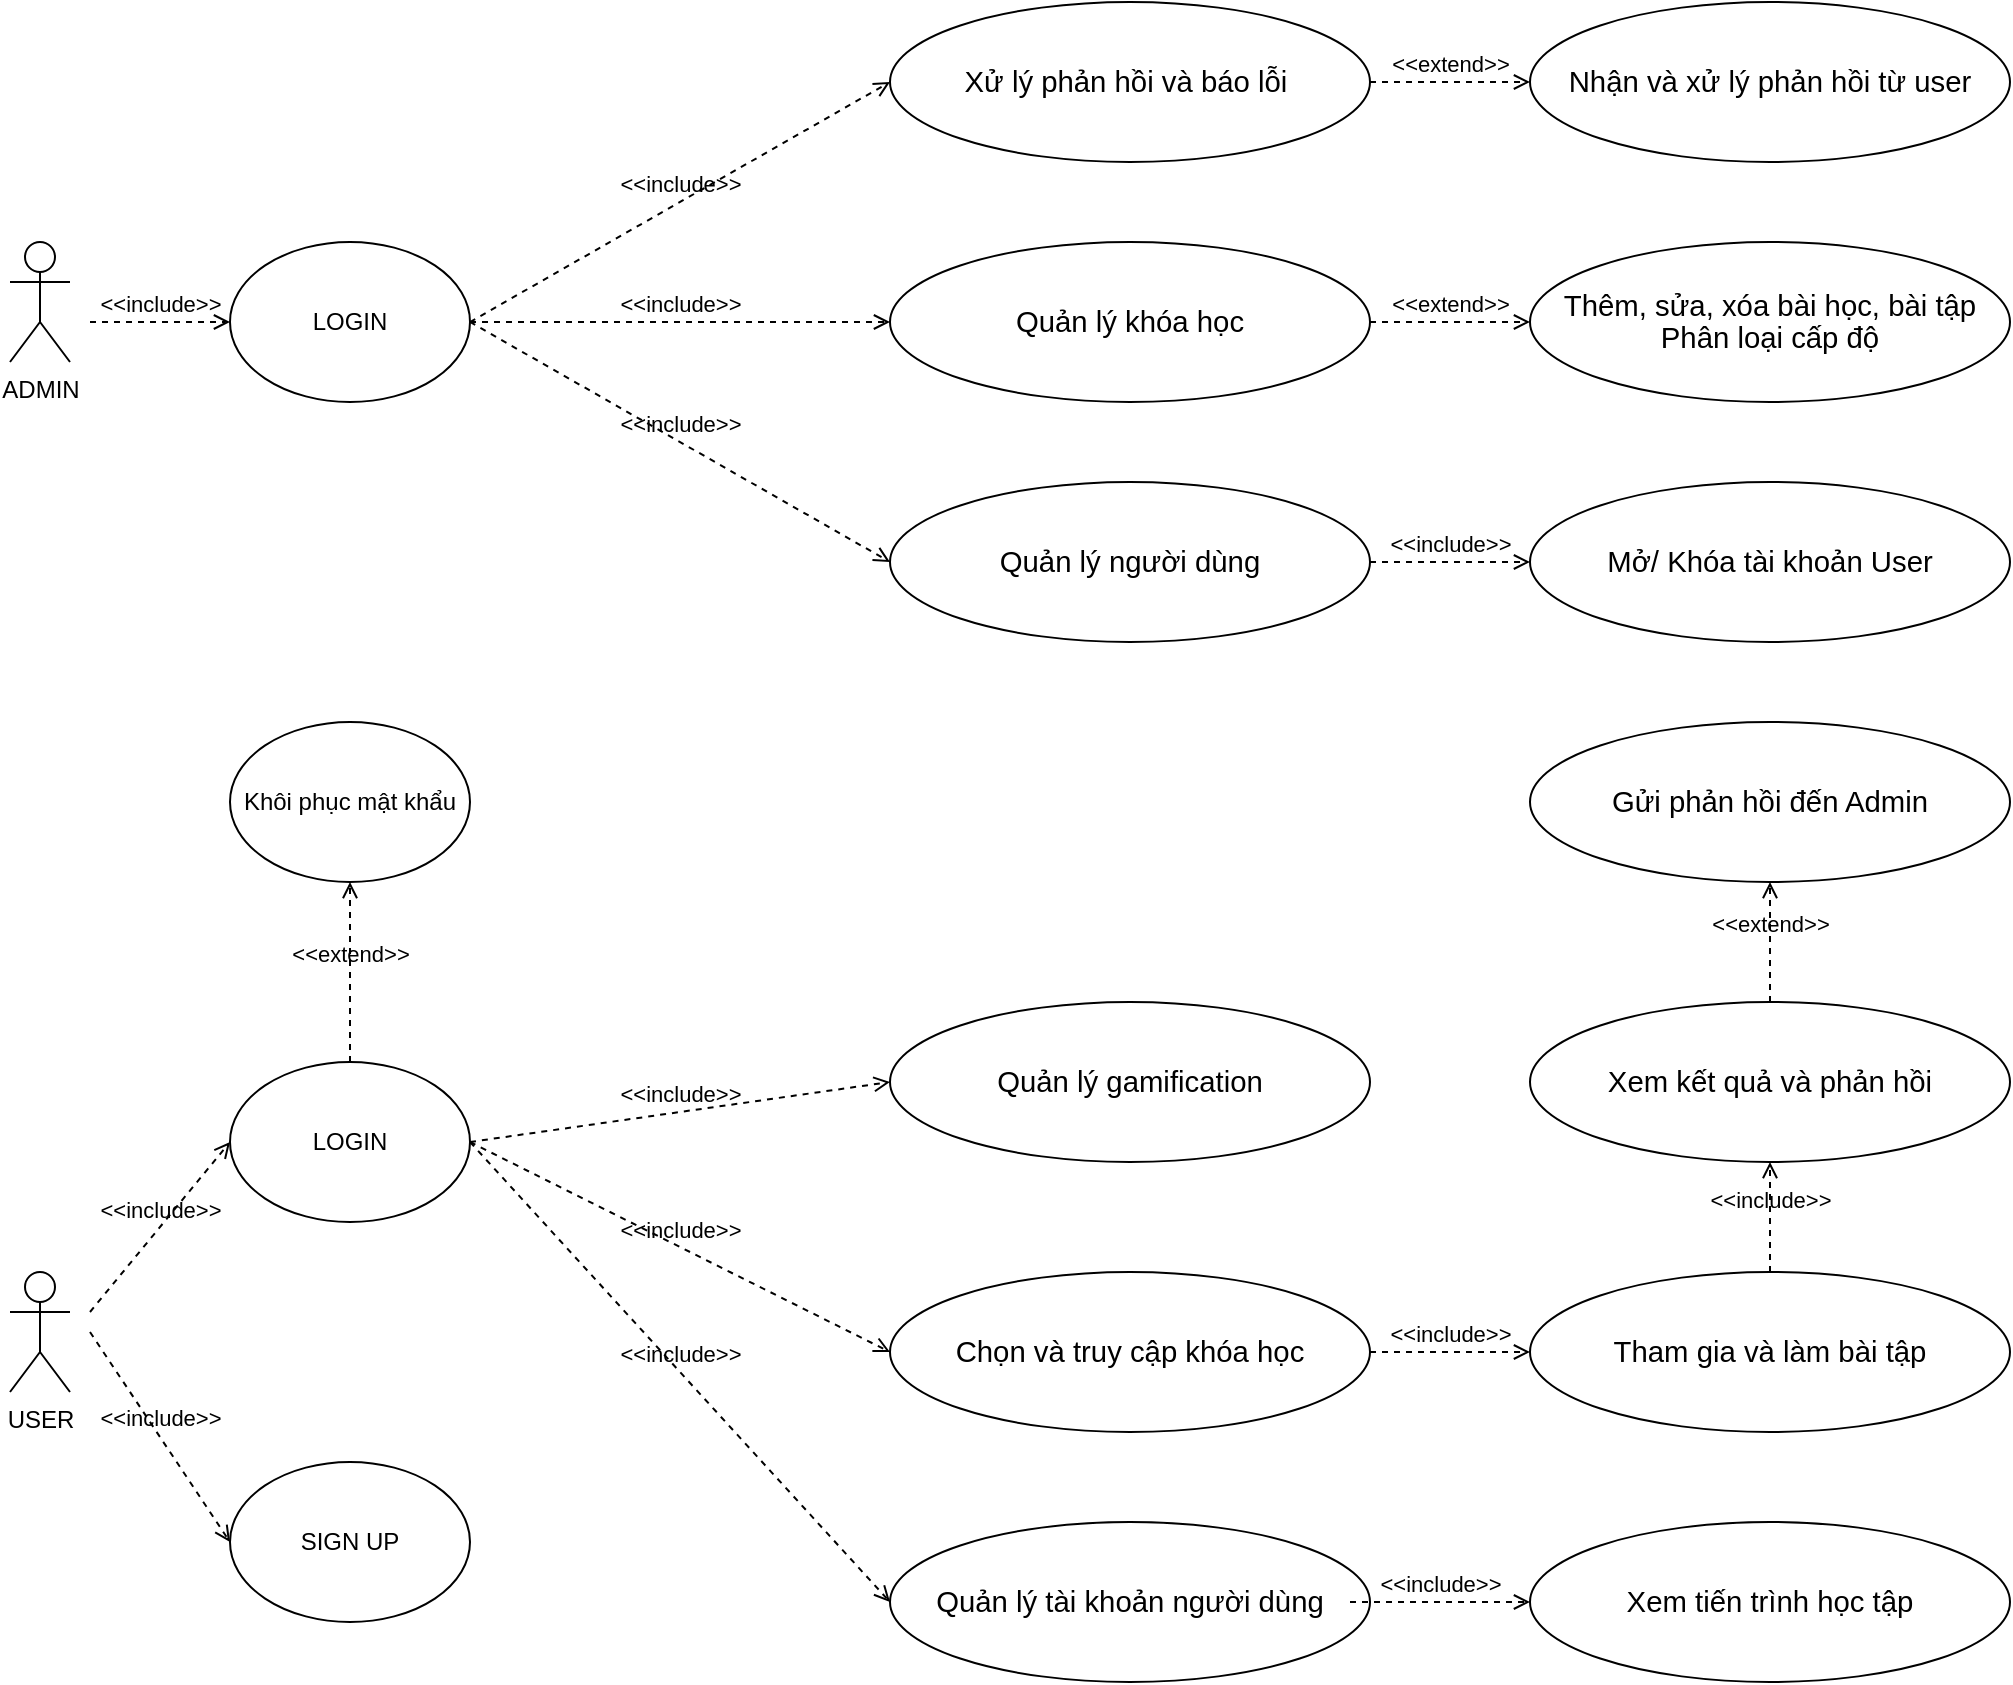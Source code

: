 <mxfile version="24.8.3" pages="3">
  <diagram name="Page-1" id="AYqy5vLGufY0Dmio-iqR">
    <mxGraphModel dx="1660" dy="1002" grid="1" gridSize="10" guides="1" tooltips="1" connect="1" arrows="1" fold="1" page="0" pageScale="1" pageWidth="850" pageHeight="1100" math="0" shadow="0">
      <root>
        <mxCell id="0" />
        <mxCell id="1" parent="0" />
        <mxCell id="pzosSizLUPnt18hDd_R9-1" value="ADMIN" style="shape=umlActor;verticalLabelPosition=bottom;verticalAlign=top;html=1;outlineConnect=0;" vertex="1" parent="1">
          <mxGeometry x="80" y="280" width="30" height="60" as="geometry" />
        </mxCell>
        <mxCell id="pzosSizLUPnt18hDd_R9-2" value="USER" style="shape=umlActor;verticalLabelPosition=bottom;verticalAlign=top;html=1;outlineConnect=0;" vertex="1" parent="1">
          <mxGeometry x="80" y="795" width="30" height="60" as="geometry" />
        </mxCell>
        <mxCell id="pzosSizLUPnt18hDd_R9-3" value="SIGN UP" style="ellipse;whiteSpace=wrap;html=1;" vertex="1" parent="1">
          <mxGeometry x="190" y="890" width="120" height="80" as="geometry" />
        </mxCell>
        <mxCell id="pzosSizLUPnt18hDd_R9-5" value="LOGIN" style="ellipse;whiteSpace=wrap;html=1;" vertex="1" parent="1">
          <mxGeometry x="190" y="690" width="120" height="80" as="geometry" />
        </mxCell>
        <mxCell id="pzosSizLUPnt18hDd_R9-8" value="&amp;lt;&amp;lt;include&amp;gt;&amp;gt;" style="html=1;verticalAlign=bottom;labelBackgroundColor=none;endArrow=open;endFill=0;dashed=1;rounded=0;entryX=0;entryY=0.5;entryDx=0;entryDy=0;" edge="1" parent="1" target="pzosSizLUPnt18hDd_R9-3">
          <mxGeometry width="160" relative="1" as="geometry">
            <mxPoint x="120" y="825" as="sourcePoint" />
            <mxPoint x="510" y="745" as="targetPoint" />
          </mxGeometry>
        </mxCell>
        <mxCell id="pzosSizLUPnt18hDd_R9-10" value="&amp;lt;&amp;lt;include&amp;gt;&amp;gt;" style="html=1;verticalAlign=bottom;labelBackgroundColor=none;endArrow=open;endFill=0;dashed=1;rounded=0;entryX=0;entryY=0.5;entryDx=0;entryDy=0;" edge="1" parent="1" target="pzosSizLUPnt18hDd_R9-5">
          <mxGeometry width="160" relative="1" as="geometry">
            <mxPoint x="120" y="815" as="sourcePoint" />
            <mxPoint x="320" y="805" as="targetPoint" />
          </mxGeometry>
        </mxCell>
        <mxCell id="pzosSizLUPnt18hDd_R9-14" value="&lt;span style=&quot;font-size:11.0pt;line-height:107%;&lt;br/&gt;font-family:&amp;quot;Calibri&amp;quot;,sans-serif;mso-ascii-theme-font:minor-latin;mso-fareast-font-family:&lt;br/&gt;DengXian;mso-fareast-theme-font:minor-fareast;mso-hansi-theme-font:minor-latin;&lt;br/&gt;mso-bidi-font-family:&amp;quot;Times New Roman&amp;quot;;mso-bidi-theme-font:minor-bidi;&lt;br/&gt;mso-ansi-language:EN-US;mso-fareast-language:ZH-CN;mso-bidi-language:AR-SA&quot;&gt;Quản lý tài khoản người dùng&lt;/span&gt;" style="ellipse;whiteSpace=wrap;html=1;" vertex="1" parent="1">
          <mxGeometry x="520" y="920" width="240" height="80" as="geometry" />
        </mxCell>
        <mxCell id="pzosSizLUPnt18hDd_R9-16" value="&lt;span style=&quot;font-size:11.0pt;line-height:107%;&lt;br/&gt;font-family:&amp;quot;Calibri&amp;quot;,sans-serif;mso-ascii-theme-font:minor-latin;mso-fareast-font-family:&lt;br/&gt;DengXian;mso-fareast-theme-font:minor-fareast;mso-hansi-theme-font:minor-latin;&lt;br/&gt;mso-bidi-font-family:&amp;quot;Times New Roman&amp;quot;;mso-bidi-theme-font:minor-bidi;&lt;br/&gt;mso-ansi-language:EN-US;mso-fareast-language:ZH-CN;mso-bidi-language:AR-SA&quot;&gt;Chọn và truy cập khóa học&lt;/span&gt;" style="ellipse;whiteSpace=wrap;html=1;" vertex="1" parent="1">
          <mxGeometry x="520" y="795" width="240" height="80" as="geometry" />
        </mxCell>
        <mxCell id="pzosSizLUPnt18hDd_R9-17" value="&lt;span style=&quot;font-size:11.0pt;line-height:107%;&lt;br/&gt;font-family:&amp;quot;Calibri&amp;quot;,sans-serif;mso-ascii-theme-font:minor-latin;mso-fareast-font-family:&lt;br/&gt;DengXian;mso-fareast-theme-font:minor-fareast;mso-hansi-theme-font:minor-latin;&lt;br/&gt;mso-bidi-font-family:&amp;quot;Times New Roman&amp;quot;;mso-bidi-theme-font:minor-bidi;&lt;br/&gt;mso-ansi-language:EN-US;mso-fareast-language:ZH-CN;mso-bidi-language:AR-SA&quot;&gt;Tham gia và làm bài tập&lt;/span&gt;" style="ellipse;whiteSpace=wrap;html=1;" vertex="1" parent="1">
          <mxGeometry x="840" y="795" width="240" height="80" as="geometry" />
        </mxCell>
        <mxCell id="pzosSizLUPnt18hDd_R9-18" value="&lt;span style=&quot;font-size:11.0pt;line-height:107%;&lt;br/&gt;font-family:&amp;quot;Calibri&amp;quot;,sans-serif;mso-ascii-theme-font:minor-latin;mso-fareast-font-family:&lt;br/&gt;DengXian;mso-fareast-theme-font:minor-fareast;mso-hansi-theme-font:minor-latin;&lt;br/&gt;mso-bidi-font-family:&amp;quot;Times New Roman&amp;quot;;mso-bidi-theme-font:minor-bidi;&lt;br/&gt;mso-ansi-language:EN-US;mso-fareast-language:ZH-CN;mso-bidi-language:AR-SA&quot;&gt;Xem kết quả và phản hồi&lt;/span&gt;" style="ellipse;whiteSpace=wrap;html=1;" vertex="1" parent="1">
          <mxGeometry x="840" y="660" width="240" height="80" as="geometry" />
        </mxCell>
        <mxCell id="pzosSizLUPnt18hDd_R9-19" value="&lt;span style=&quot;font-size:11.0pt;line-height:107%;&lt;br/&gt;font-family:&amp;quot;Calibri&amp;quot;,sans-serif;mso-ascii-theme-font:minor-latin;mso-fareast-font-family:&lt;br/&gt;DengXian;mso-fareast-theme-font:minor-fareast;mso-hansi-theme-font:minor-latin;&lt;br/&gt;mso-bidi-font-family:&amp;quot;Times New Roman&amp;quot;;mso-bidi-theme-font:minor-bidi;&lt;br/&gt;mso-ansi-language:EN-US;mso-fareast-language:ZH-CN;mso-bidi-language:AR-SA&quot;&gt;Quản lý gamification&lt;/span&gt;" style="ellipse;whiteSpace=wrap;html=1;" vertex="1" parent="1">
          <mxGeometry x="520" y="660" width="240" height="80" as="geometry" />
        </mxCell>
        <mxCell id="pzosSizLUPnt18hDd_R9-20" value="&lt;span style=&quot;font-size:11.0pt;line-height:107%;&lt;br/&gt;font-family:&amp;quot;Calibri&amp;quot;,sans-serif;mso-ascii-theme-font:minor-latin;mso-fareast-font-family:&lt;br/&gt;DengXian;mso-fareast-theme-font:minor-fareast;mso-hansi-theme-font:minor-latin;&lt;br/&gt;mso-bidi-font-family:&amp;quot;Times New Roman&amp;quot;;mso-bidi-theme-font:minor-bidi;&lt;br/&gt;mso-ansi-language:EN-US;mso-fareast-language:ZH-CN;mso-bidi-language:AR-SA&quot;&gt;Quản lý người dùng&lt;/span&gt;" style="ellipse;whiteSpace=wrap;html=1;" vertex="1" parent="1">
          <mxGeometry x="520" y="400" width="240" height="80" as="geometry" />
        </mxCell>
        <mxCell id="pzosSizLUPnt18hDd_R9-21" value="&lt;span style=&quot;font-size:11.0pt;line-height:107%;&lt;br/&gt;font-family:&amp;quot;Calibri&amp;quot;,sans-serif;mso-ascii-theme-font:minor-latin;mso-fareast-font-family:&lt;br/&gt;DengXian;mso-fareast-theme-font:minor-fareast;mso-hansi-theme-font:minor-latin;&lt;br/&gt;mso-bidi-font-family:&amp;quot;Times New Roman&amp;quot;;mso-bidi-theme-font:minor-bidi;&lt;br/&gt;mso-ansi-language:EN-US;mso-fareast-language:ZH-CN;mso-bidi-language:AR-SA&quot;&gt;Quản lý khóa học&lt;/span&gt;" style="ellipse;whiteSpace=wrap;html=1;" vertex="1" parent="1">
          <mxGeometry x="520" y="280" width="240" height="80" as="geometry" />
        </mxCell>
        <mxCell id="pzosSizLUPnt18hDd_R9-22" value="&lt;span style=&quot;font-size:11.0pt;line-height:107%;&lt;br/&gt;font-family:&amp;quot;Calibri&amp;quot;,sans-serif;mso-ascii-theme-font:minor-latin;mso-fareast-font-family:&lt;br/&gt;DengXian;mso-fareast-theme-font:minor-fareast;mso-hansi-theme-font:minor-latin;&lt;br/&gt;mso-bidi-font-family:&amp;quot;Times New Roman&amp;quot;;mso-bidi-theme-font:minor-bidi;&lt;br/&gt;mso-ansi-language:EN-US;mso-fareast-language:ZH-CN;mso-bidi-language:AR-SA&quot;&gt;Xử lý phản hồi và báo lỗi&amp;nbsp;&lt;/span&gt;" style="ellipse;whiteSpace=wrap;html=1;" vertex="1" parent="1">
          <mxGeometry x="520" y="160" width="240" height="80" as="geometry" />
        </mxCell>
        <mxCell id="pzosSizLUPnt18hDd_R9-23" value="Khôi phục mật khẩu" style="ellipse;whiteSpace=wrap;html=1;" vertex="1" parent="1">
          <mxGeometry x="190" y="520" width="120" height="80" as="geometry" />
        </mxCell>
        <mxCell id="pzosSizLUPnt18hDd_R9-24" value="&amp;lt;&amp;lt;extend&amp;gt;&amp;gt;" style="html=1;verticalAlign=bottom;labelBackgroundColor=none;endArrow=open;endFill=0;dashed=1;rounded=0;exitX=0.5;exitY=0;exitDx=0;exitDy=0;entryX=0.5;entryY=1;entryDx=0;entryDy=0;" edge="1" parent="1" source="pzosSizLUPnt18hDd_R9-5" target="pzosSizLUPnt18hDd_R9-23">
          <mxGeometry width="160" relative="1" as="geometry">
            <mxPoint x="380" y="630" as="sourcePoint" />
            <mxPoint x="540" y="630" as="targetPoint" />
          </mxGeometry>
        </mxCell>
        <mxCell id="pzosSizLUPnt18hDd_R9-25" value="&amp;lt;&amp;lt;include&amp;gt;&amp;gt;" style="html=1;verticalAlign=bottom;labelBackgroundColor=none;endArrow=open;endFill=0;dashed=1;rounded=0;entryX=0;entryY=0.5;entryDx=0;entryDy=0;exitX=1;exitY=0.5;exitDx=0;exitDy=0;" edge="1" parent="1" source="pzosSizLUPnt18hDd_R9-5" target="pzosSizLUPnt18hDd_R9-14">
          <mxGeometry width="160" relative="1" as="geometry">
            <mxPoint x="130" y="825" as="sourcePoint" />
            <mxPoint x="200" y="740" as="targetPoint" />
          </mxGeometry>
        </mxCell>
        <mxCell id="pzosSizLUPnt18hDd_R9-26" value="&amp;lt;&amp;lt;include&amp;gt;&amp;gt;" style="html=1;verticalAlign=bottom;labelBackgroundColor=none;endArrow=open;endFill=0;dashed=1;rounded=0;entryX=0;entryY=0.5;entryDx=0;entryDy=0;exitX=1;exitY=0.5;exitDx=0;exitDy=0;" edge="1" parent="1" source="pzosSizLUPnt18hDd_R9-5" target="pzosSizLUPnt18hDd_R9-16">
          <mxGeometry width="160" relative="1" as="geometry">
            <mxPoint x="302" y="768" as="sourcePoint" />
            <mxPoint x="520" y="970" as="targetPoint" />
          </mxGeometry>
        </mxCell>
        <mxCell id="pzosSizLUPnt18hDd_R9-27" value="&amp;lt;&amp;lt;include&amp;gt;&amp;gt;" style="html=1;verticalAlign=bottom;labelBackgroundColor=none;endArrow=open;endFill=0;dashed=1;rounded=0;entryX=0;entryY=0.5;entryDx=0;entryDy=0;exitX=1;exitY=0.5;exitDx=0;exitDy=0;" edge="1" parent="1" source="pzosSizLUPnt18hDd_R9-16" target="pzosSizLUPnt18hDd_R9-17">
          <mxGeometry width="160" relative="1" as="geometry">
            <mxPoint x="320" y="740" as="sourcePoint" />
            <mxPoint x="520" y="870" as="targetPoint" />
          </mxGeometry>
        </mxCell>
        <mxCell id="pzosSizLUPnt18hDd_R9-29" value="&amp;lt;&amp;lt;include&amp;gt;&amp;gt;" style="html=1;verticalAlign=bottom;labelBackgroundColor=none;endArrow=open;endFill=0;dashed=1;rounded=0;entryX=0.5;entryY=1;entryDx=0;entryDy=0;exitX=0.5;exitY=0;exitDx=0;exitDy=0;" edge="1" parent="1" source="pzosSizLUPnt18hDd_R9-17" target="pzosSizLUPnt18hDd_R9-18">
          <mxGeometry width="160" relative="1" as="geometry">
            <mxPoint x="320" y="740" as="sourcePoint" />
            <mxPoint x="520" y="770" as="targetPoint" />
          </mxGeometry>
        </mxCell>
        <mxCell id="pzosSizLUPnt18hDd_R9-30" value="&amp;lt;&amp;lt;include&amp;gt;&amp;gt;" style="html=1;verticalAlign=bottom;labelBackgroundColor=none;endArrow=open;endFill=0;dashed=1;rounded=0;entryX=0;entryY=0.5;entryDx=0;entryDy=0;" edge="1" parent="1" target="pzosSizLUPnt18hDd_R9-19">
          <mxGeometry width="160" relative="1" as="geometry">
            <mxPoint x="310" y="730" as="sourcePoint" />
            <mxPoint x="520" y="670" as="targetPoint" />
          </mxGeometry>
        </mxCell>
        <mxCell id="pzosSizLUPnt18hDd_R9-31" value="&lt;span style=&quot;font-size:11.0pt;line-height:107%;&lt;br/&gt;font-family:&amp;quot;Calibri&amp;quot;,sans-serif;mso-ascii-theme-font:minor-latin;mso-fareast-font-family:&lt;br/&gt;DengXian;mso-fareast-theme-font:minor-fareast;mso-hansi-theme-font:minor-latin;&lt;br/&gt;mso-bidi-font-family:&amp;quot;Times New Roman&amp;quot;;mso-bidi-theme-font:minor-bidi;&lt;br/&gt;mso-ansi-language:EN-US;mso-fareast-language:ZH-CN;mso-bidi-language:AR-SA&quot;&gt;Xem tiến trình học tập&lt;/span&gt;" style="ellipse;whiteSpace=wrap;html=1;" vertex="1" parent="1">
          <mxGeometry x="840" y="920" width="240" height="80" as="geometry" />
        </mxCell>
        <mxCell id="pzosSizLUPnt18hDd_R9-32" value="&amp;lt;&amp;lt;include&amp;gt;&amp;gt;" style="html=1;verticalAlign=bottom;labelBackgroundColor=none;endArrow=open;endFill=0;dashed=1;rounded=0;exitX=0.5;exitY=0;exitDx=0;exitDy=0;entryX=0;entryY=0.5;entryDx=0;entryDy=0;" edge="1" parent="1" target="pzosSizLUPnt18hDd_R9-31">
          <mxGeometry width="160" relative="1" as="geometry">
            <mxPoint x="750" y="960" as="sourcePoint" />
            <mxPoint x="750" y="870" as="targetPoint" />
          </mxGeometry>
        </mxCell>
        <mxCell id="pzosSizLUPnt18hDd_R9-33" value="&lt;span style=&quot;font-size:11.0pt;line-height:107%;&lt;br/&gt;font-family:&amp;quot;Calibri&amp;quot;,sans-serif;mso-ascii-theme-font:minor-latin;mso-fareast-font-family:&lt;br/&gt;DengXian;mso-fareast-theme-font:minor-fareast;mso-hansi-theme-font:minor-latin;&lt;br/&gt;mso-bidi-font-family:&amp;quot;Times New Roman&amp;quot;;mso-bidi-theme-font:minor-bidi;&lt;br/&gt;mso-ansi-language:EN-US;mso-fareast-language:ZH-CN;mso-bidi-language:AR-SA&quot;&gt;Gửi phản hồi đến Admin&lt;/span&gt;" style="ellipse;whiteSpace=wrap;html=1;" vertex="1" parent="1">
          <mxGeometry x="840" y="520" width="240" height="80" as="geometry" />
        </mxCell>
        <mxCell id="pzosSizLUPnt18hDd_R9-34" value="&amp;lt;&amp;lt;extend&amp;gt;&amp;gt;" style="html=1;verticalAlign=bottom;labelBackgroundColor=none;endArrow=open;endFill=0;dashed=1;rounded=0;exitX=0.5;exitY=0;exitDx=0;exitDy=0;entryX=0.5;entryY=1;entryDx=0;entryDy=0;" edge="1" parent="1" source="pzosSizLUPnt18hDd_R9-18" target="pzosSizLUPnt18hDd_R9-33">
          <mxGeometry width="160" relative="1" as="geometry">
            <mxPoint x="260" y="700" as="sourcePoint" />
            <mxPoint x="260" y="610" as="targetPoint" />
          </mxGeometry>
        </mxCell>
        <mxCell id="pzosSizLUPnt18hDd_R9-35" value="LOGIN" style="ellipse;whiteSpace=wrap;html=1;" vertex="1" parent="1">
          <mxGeometry x="190" y="280" width="120" height="80" as="geometry" />
        </mxCell>
        <mxCell id="pzosSizLUPnt18hDd_R9-36" value="&amp;lt;&amp;lt;include&amp;gt;&amp;gt;" style="html=1;verticalAlign=bottom;labelBackgroundColor=none;endArrow=open;endFill=0;dashed=1;rounded=0;entryX=0;entryY=0.5;entryDx=0;entryDy=0;" edge="1" parent="1" target="pzosSizLUPnt18hDd_R9-35">
          <mxGeometry width="160" relative="1" as="geometry">
            <mxPoint x="120" y="320" as="sourcePoint" />
            <mxPoint x="200" y="840" as="targetPoint" />
          </mxGeometry>
        </mxCell>
        <mxCell id="pzosSizLUPnt18hDd_R9-37" value="&amp;lt;&amp;lt;include&amp;gt;&amp;gt;" style="html=1;verticalAlign=bottom;labelBackgroundColor=none;endArrow=open;endFill=0;dashed=1;rounded=0;entryX=0;entryY=0.5;entryDx=0;entryDy=0;exitX=1;exitY=0.5;exitDx=0;exitDy=0;" edge="1" parent="1" source="pzosSizLUPnt18hDd_R9-35" target="pzosSizLUPnt18hDd_R9-20">
          <mxGeometry width="160" relative="1" as="geometry">
            <mxPoint x="290" y="430" as="sourcePoint" />
            <mxPoint x="500" y="400" as="targetPoint" />
          </mxGeometry>
        </mxCell>
        <mxCell id="pzosSizLUPnt18hDd_R9-38" value="&amp;lt;&amp;lt;include&amp;gt;&amp;gt;" style="html=1;verticalAlign=bottom;labelBackgroundColor=none;endArrow=open;endFill=0;dashed=1;rounded=0;entryX=0;entryY=0.5;entryDx=0;entryDy=0;exitX=1;exitY=0.5;exitDx=0;exitDy=0;" edge="1" parent="1" source="pzosSizLUPnt18hDd_R9-35" target="pzosSizLUPnt18hDd_R9-21">
          <mxGeometry width="160" relative="1" as="geometry">
            <mxPoint x="310" y="300" as="sourcePoint" />
            <mxPoint x="530" y="450" as="targetPoint" />
          </mxGeometry>
        </mxCell>
        <mxCell id="pzosSizLUPnt18hDd_R9-39" value="&amp;lt;&amp;lt;include&amp;gt;&amp;gt;" style="html=1;verticalAlign=bottom;labelBackgroundColor=none;endArrow=open;endFill=0;dashed=1;rounded=0;entryX=0;entryY=0.5;entryDx=0;entryDy=0;exitX=1;exitY=0.5;exitDx=0;exitDy=0;" edge="1" parent="1" source="pzosSizLUPnt18hDd_R9-35" target="pzosSizLUPnt18hDd_R9-22">
          <mxGeometry width="160" relative="1" as="geometry">
            <mxPoint x="310" y="300" as="sourcePoint" />
            <mxPoint x="530" y="350" as="targetPoint" />
          </mxGeometry>
        </mxCell>
        <mxCell id="pzosSizLUPnt18hDd_R9-41" value="&lt;span style=&quot;font-size:11.0pt;line-height:107%;&lt;br/&gt;font-family:&amp;quot;Calibri&amp;quot;,sans-serif;mso-ascii-theme-font:minor-latin;mso-fareast-font-family:&lt;br/&gt;DengXian;mso-fareast-theme-font:minor-fareast;mso-hansi-theme-font:minor-latin;&lt;br/&gt;mso-bidi-font-family:&amp;quot;Times New Roman&amp;quot;;mso-bidi-theme-font:minor-bidi;&lt;br/&gt;mso-ansi-language:EN-US;mso-fareast-language:ZH-CN;mso-bidi-language:AR-SA&quot;&gt;Mở/ Khóa tài khoản User&lt;/span&gt;" style="ellipse;whiteSpace=wrap;html=1;" vertex="1" parent="1">
          <mxGeometry x="840" y="400" width="240" height="80" as="geometry" />
        </mxCell>
        <mxCell id="pzosSizLUPnt18hDd_R9-42" value="&amp;lt;&amp;lt;include&amp;gt;&amp;gt;" style="html=1;verticalAlign=bottom;labelBackgroundColor=none;endArrow=open;endFill=0;dashed=1;rounded=0;entryX=0;entryY=0.5;entryDx=0;entryDy=0;exitX=1;exitY=0.5;exitDx=0;exitDy=0;" edge="1" parent="1" source="pzosSizLUPnt18hDd_R9-20" target="pzosSizLUPnt18hDd_R9-41">
          <mxGeometry width="160" relative="1" as="geometry">
            <mxPoint x="760" y="510" as="sourcePoint" />
            <mxPoint x="970" y="480" as="targetPoint" />
          </mxGeometry>
        </mxCell>
        <mxCell id="pzosSizLUPnt18hDd_R9-43" value="&lt;span style=&quot;font-size:11.0pt;line-height:107%;&lt;br/&gt;font-family:&amp;quot;Calibri&amp;quot;,sans-serif;mso-ascii-theme-font:minor-latin;mso-fareast-font-family:&lt;br/&gt;DengXian;mso-fareast-theme-font:minor-fareast;mso-hansi-theme-font:minor-latin;&lt;br/&gt;mso-bidi-font-family:&amp;quot;Times New Roman&amp;quot;;mso-bidi-theme-font:minor-bidi;&lt;br/&gt;mso-ansi-language:EN-US;mso-fareast-language:ZH-CN;mso-bidi-language:AR-SA&quot;&gt;Thêm, sửa, xóa bài học, bài tập&lt;br&gt;Phân loại cấp độ&lt;/span&gt;" style="ellipse;whiteSpace=wrap;html=1;" vertex="1" parent="1">
          <mxGeometry x="840" y="280" width="240" height="80" as="geometry" />
        </mxCell>
        <mxCell id="pzosSizLUPnt18hDd_R9-44" value="&amp;lt;&amp;lt;extend&amp;gt;&amp;gt;" style="html=1;verticalAlign=bottom;labelBackgroundColor=none;endArrow=open;endFill=0;dashed=1;rounded=0;exitX=1;exitY=0.5;exitDx=0;exitDy=0;entryX=0;entryY=0.5;entryDx=0;entryDy=0;" edge="1" parent="1" source="pzosSizLUPnt18hDd_R9-21" target="pzosSizLUPnt18hDd_R9-43">
          <mxGeometry width="160" relative="1" as="geometry">
            <mxPoint x="970" y="750" as="sourcePoint" />
            <mxPoint x="970" y="690" as="targetPoint" />
          </mxGeometry>
        </mxCell>
        <mxCell id="pzosSizLUPnt18hDd_R9-45" value="&lt;span style=&quot;font-size: 14.667px;&quot;&gt;Nhận và xử lý phản hồi từ user&lt;/span&gt;" style="ellipse;whiteSpace=wrap;html=1;" vertex="1" parent="1">
          <mxGeometry x="840" y="160" width="240" height="80" as="geometry" />
        </mxCell>
        <mxCell id="pzosSizLUPnt18hDd_R9-46" value="&amp;lt;&amp;lt;extend&amp;gt;&amp;gt;" style="html=1;verticalAlign=bottom;labelBackgroundColor=none;endArrow=open;endFill=0;dashed=1;rounded=0;exitX=1;exitY=0.5;exitDx=0;exitDy=0;entryX=0;entryY=0.5;entryDx=0;entryDy=0;" edge="1" parent="1" source="pzosSizLUPnt18hDd_R9-22" target="pzosSizLUPnt18hDd_R9-45">
          <mxGeometry width="160" relative="1" as="geometry">
            <mxPoint x="770" y="330" as="sourcePoint" />
            <mxPoint x="850" y="330" as="targetPoint" />
          </mxGeometry>
        </mxCell>
      </root>
    </mxGraphModel>
  </diagram>
  <diagram id="kB4BH0634Ue-1v--nD_P" name="Page-2">
    <mxGraphModel dx="2792" dy="1134" grid="1" gridSize="10" guides="1" tooltips="1" connect="1" arrows="1" fold="1" page="0" pageScale="1" pageWidth="850" pageHeight="1100" math="0" shadow="0">
      <root>
        <mxCell id="0" />
        <mxCell id="1" parent="0" />
        <mxCell id="U8-OKU-Ful8UIuGXWL6l-3" value="" style="edgeStyle=orthogonalEdgeStyle;rounded=0;orthogonalLoop=1;jettySize=auto;html=1;" parent="1" source="U8-OKU-Ful8UIuGXWL6l-1" target="U8-OKU-Ful8UIuGXWL6l-2" edge="1">
          <mxGeometry relative="1" as="geometry" />
        </mxCell>
        <mxCell id="U8-OKU-Ful8UIuGXWL6l-1" value="" style="ellipse;fillColor=strokeColor;html=1;" parent="1" vertex="1">
          <mxGeometry x="400" y="350" width="30" height="30" as="geometry" />
        </mxCell>
        <mxCell id="U8-OKU-Ful8UIuGXWL6l-7" value="" style="edgeStyle=orthogonalEdgeStyle;rounded=0;orthogonalLoop=1;jettySize=auto;html=1;" parent="1" source="U8-OKU-Ful8UIuGXWL6l-2" target="U8-OKU-Ful8UIuGXWL6l-6" edge="1">
          <mxGeometry relative="1" as="geometry" />
        </mxCell>
        <mxCell id="U8-OKU-Ful8UIuGXWL6l-2" value="Hello Page" style="ellipse;whiteSpace=wrap;html=1;" parent="1" vertex="1">
          <mxGeometry x="350" y="420" width="130" height="80" as="geometry" />
        </mxCell>
        <mxCell id="U8-OKU-Ful8UIuGXWL6l-6" value="Start the course" style="ellipse;whiteSpace=wrap;html=1;" parent="1" vertex="1">
          <mxGeometry x="350" y="540" width="130" height="80" as="geometry" />
        </mxCell>
        <mxCell id="U8-OKU-Ful8UIuGXWL6l-11" value="" style="edgeStyle=orthogonalEdgeStyle;rounded=0;orthogonalLoop=1;jettySize=auto;html=1;exitX=0.5;exitY=1;exitDx=0;exitDy=0;" parent="1" source="U8-OKU-Ful8UIuGXWL6l-6" target="U8-OKU-Ful8UIuGXWL6l-10" edge="1">
          <mxGeometry relative="1" as="geometry">
            <mxPoint x="415" y="670" as="sourcePoint" />
          </mxGeometry>
        </mxCell>
        <mxCell id="U8-OKU-Ful8UIuGXWL6l-13" value="" style="edgeStyle=orthogonalEdgeStyle;rounded=0;orthogonalLoop=1;jettySize=auto;html=1;" parent="1" source="U8-OKU-Ful8UIuGXWL6l-10" target="U8-OKU-Ful8UIuGXWL6l-12" edge="1">
          <mxGeometry relative="1" as="geometry" />
        </mxCell>
        <mxCell id="U8-OKU-Ful8UIuGXWL6l-15" value="" style="edgeStyle=orthogonalEdgeStyle;rounded=0;orthogonalLoop=1;jettySize=auto;html=1;" parent="1" source="U8-OKU-Ful8UIuGXWL6l-10" target="U8-OKU-Ful8UIuGXWL6l-14" edge="1">
          <mxGeometry relative="1" as="geometry" />
        </mxCell>
        <mxCell id="U8-OKU-Ful8UIuGXWL6l-28" value="" style="edgeStyle=orthogonalEdgeStyle;rounded=0;orthogonalLoop=1;jettySize=auto;html=1;" parent="1" source="U8-OKU-Ful8UIuGXWL6l-10" target="U8-OKU-Ful8UIuGXWL6l-27" edge="1">
          <mxGeometry relative="1" as="geometry" />
        </mxCell>
        <mxCell id="U8-OKU-Ful8UIuGXWL6l-10" value="Login Page" style="ellipse;whiteSpace=wrap;html=1;" parent="1" vertex="1">
          <mxGeometry x="340" y="670" width="150" height="160" as="geometry" />
        </mxCell>
        <mxCell id="U8-OKU-Ful8UIuGXWL6l-19" value="" style="edgeStyle=orthogonalEdgeStyle;rounded=0;orthogonalLoop=1;jettySize=auto;html=1;" parent="1" source="U8-OKU-Ful8UIuGXWL6l-12" target="U8-OKU-Ful8UIuGXWL6l-18" edge="1">
          <mxGeometry relative="1" as="geometry" />
        </mxCell>
        <mxCell id="U8-OKU-Ful8UIuGXWL6l-12" value="Nhập email, password" style="whiteSpace=wrap;html=1;" parent="1" vertex="1">
          <mxGeometry x="320" y="870" width="190" height="40" as="geometry" />
        </mxCell>
        <mxCell id="U8-OKU-Ful8UIuGXWL6l-17" value="" style="edgeStyle=orthogonalEdgeStyle;rounded=0;orthogonalLoop=1;jettySize=auto;html=1;" parent="1" source="U8-OKU-Ful8UIuGXWL6l-14" target="U8-OKU-Ful8UIuGXWL6l-16" edge="1">
          <mxGeometry relative="1" as="geometry" />
        </mxCell>
        <mxCell id="U8-OKU-Ful8UIuGXWL6l-14" value="Chưa có tài khoản?" style="rhombus;whiteSpace=wrap;html=1;" parent="1" vertex="1">
          <mxGeometry x="570" y="710" width="270" height="80" as="geometry" />
        </mxCell>
        <mxCell id="U8-OKU-Ful8UIuGXWL6l-56" value="" style="edgeStyle=orthogonalEdgeStyle;rounded=0;orthogonalLoop=1;jettySize=auto;html=1;" parent="1" source="U8-OKU-Ful8UIuGXWL6l-16" target="U8-OKU-Ful8UIuGXWL6l-55" edge="1">
          <mxGeometry relative="1" as="geometry" />
        </mxCell>
        <mxCell id="U8-OKU-Ful8UIuGXWL6l-16" value="Signup Page" style="ellipse;whiteSpace=wrap;html=1;" parent="1" vertex="1">
          <mxGeometry x="910" y="710" width="130" height="80" as="geometry" />
        </mxCell>
        <mxCell id="U8-OKU-Ful8UIuGXWL6l-21" value="YES" style="edgeStyle=orthogonalEdgeStyle;rounded=0;orthogonalLoop=1;jettySize=auto;html=1;" parent="1" source="U8-OKU-Ful8UIuGXWL6l-18" target="U8-OKU-Ful8UIuGXWL6l-20" edge="1">
          <mxGeometry relative="1" as="geometry" />
        </mxCell>
        <mxCell id="U8-OKU-Ful8UIuGXWL6l-23" value="NO" style="edgeStyle=orthogonalEdgeStyle;rounded=0;orthogonalLoop=1;jettySize=auto;html=1;" parent="1" source="U8-OKU-Ful8UIuGXWL6l-18" target="U8-OKU-Ful8UIuGXWL6l-22" edge="1">
          <mxGeometry relative="1" as="geometry" />
        </mxCell>
        <mxCell id="U8-OKU-Ful8UIuGXWL6l-18" value="" style="rhombus;whiteSpace=wrap;html=1;" parent="1" vertex="1">
          <mxGeometry x="375" y="950" width="80" height="80" as="geometry" />
        </mxCell>
        <mxCell id="U8-OKU-Ful8UIuGXWL6l-20" value="Home Page" style="ellipse;whiteSpace=wrap;html=1;" parent="1" vertex="1">
          <mxGeometry x="340" y="1070" width="150" height="80" as="geometry" />
        </mxCell>
        <mxCell id="U8-OKU-Ful8UIuGXWL6l-22" value="&lt;div&gt;Email hoặc mật khẩu không đúng&lt;/div&gt;" style="ellipse;whiteSpace=wrap;html=1;" parent="1" vertex="1">
          <mxGeometry x="510" y="950" width="200" height="80" as="geometry" />
        </mxCell>
        <mxCell id="U8-OKU-Ful8UIuGXWL6l-24" value="" style="endArrow=classic;html=1;rounded=0;exitX=0.5;exitY=0;exitDx=0;exitDy=0;entryX=1;entryY=0.5;entryDx=0;entryDy=0;" parent="1" source="U8-OKU-Ful8UIuGXWL6l-22" target="U8-OKU-Ful8UIuGXWL6l-12" edge="1">
          <mxGeometry width="50" height="50" relative="1" as="geometry">
            <mxPoint x="380" y="870" as="sourcePoint" />
            <mxPoint x="430" y="820" as="targetPoint" />
            <Array as="points">
              <mxPoint x="610" y="890" />
            </Array>
          </mxGeometry>
        </mxCell>
        <mxCell id="U8-OKU-Ful8UIuGXWL6l-30" value="" style="edgeStyle=orthogonalEdgeStyle;rounded=0;orthogonalLoop=1;jettySize=auto;html=1;" parent="1" source="U8-OKU-Ful8UIuGXWL6l-27" target="U8-OKU-Ful8UIuGXWL6l-29" edge="1">
          <mxGeometry relative="1" as="geometry" />
        </mxCell>
        <mxCell id="U8-OKU-Ful8UIuGXWL6l-27" value="Quên mật khẩu?" style="rhombus;whiteSpace=wrap;html=1;" parent="1" vertex="1">
          <mxGeometry x="130" y="710" width="170" height="80" as="geometry" />
        </mxCell>
        <mxCell id="U8-OKU-Ful8UIuGXWL6l-32" value="" style="edgeStyle=orthogonalEdgeStyle;rounded=0;orthogonalLoop=1;jettySize=auto;html=1;" parent="1" source="U8-OKU-Ful8UIuGXWL6l-29" target="U8-OKU-Ful8UIuGXWL6l-31" edge="1">
          <mxGeometry relative="1" as="geometry" />
        </mxCell>
        <mxCell id="U8-OKU-Ful8UIuGXWL6l-29" value="Form khôi phục mật khẩu" style="ellipse;whiteSpace=wrap;html=1;" parent="1" vertex="1">
          <mxGeometry x="-90" y="710" width="170" height="80" as="geometry" />
        </mxCell>
        <mxCell id="U8-OKU-Ful8UIuGXWL6l-34" value="" style="edgeStyle=orthogonalEdgeStyle;rounded=0;orthogonalLoop=1;jettySize=auto;html=1;" parent="1" source="U8-OKU-Ful8UIuGXWL6l-31" target="U8-OKU-Ful8UIuGXWL6l-33" edge="1">
          <mxGeometry relative="1" as="geometry" />
        </mxCell>
        <mxCell id="U8-OKU-Ful8UIuGXWL6l-31" value="Nhập email" style="whiteSpace=wrap;html=1;" parent="1" vertex="1">
          <mxGeometry x="-90" y="840" width="170" height="40" as="geometry" />
        </mxCell>
        <mxCell id="U8-OKU-Ful8UIuGXWL6l-36" value="YES" style="edgeStyle=orthogonalEdgeStyle;rounded=0;orthogonalLoop=1;jettySize=auto;html=1;entryX=0.5;entryY=0;entryDx=0;entryDy=0;" parent="1" source="U8-OKU-Ful8UIuGXWL6l-33" target="U8-OKU-Ful8UIuGXWL6l-43" edge="1">
          <mxGeometry relative="1" as="geometry">
            <mxPoint x="-5" y="1040" as="targetPoint" />
          </mxGeometry>
        </mxCell>
        <mxCell id="U8-OKU-Ful8UIuGXWL6l-38" value="NO" style="edgeStyle=orthogonalEdgeStyle;rounded=0;orthogonalLoop=1;jettySize=auto;html=1;" parent="1" source="U8-OKU-Ful8UIuGXWL6l-33" target="U8-OKU-Ful8UIuGXWL6l-37" edge="1">
          <mxGeometry relative="1" as="geometry" />
        </mxCell>
        <mxCell id="U8-OKU-Ful8UIuGXWL6l-33" value="" style="rhombus;whiteSpace=wrap;html=1;" parent="1" vertex="1">
          <mxGeometry x="-45" y="920" width="80" height="80" as="geometry" />
        </mxCell>
        <mxCell id="U8-OKU-Ful8UIuGXWL6l-37" value="Email chưa có tài khoản," style="ellipse;whiteSpace=wrap;html=1;" parent="1" vertex="1">
          <mxGeometry x="-310" y="920" width="220" height="80" as="geometry" />
        </mxCell>
        <mxCell id="U8-OKU-Ful8UIuGXWL6l-47" value="" style="edgeStyle=orthogonalEdgeStyle;rounded=0;orthogonalLoop=1;jettySize=auto;html=1;" parent="1" source="U8-OKU-Ful8UIuGXWL6l-43" target="U8-OKU-Ful8UIuGXWL6l-46" edge="1">
          <mxGeometry relative="1" as="geometry" />
        </mxCell>
        <mxCell id="U8-OKU-Ful8UIuGXWL6l-43" value="Nhập mật khẩu mới,&amp;nbsp;&lt;div&gt;xác nhận mật khẩu mới&lt;/div&gt;" style="whiteSpace=wrap;html=1;" parent="1" vertex="1">
          <mxGeometry x="-90" y="1040" width="170" height="40" as="geometry" />
        </mxCell>
        <mxCell id="U8-OKU-Ful8UIuGXWL6l-49" value="YES" style="edgeStyle=orthogonalEdgeStyle;rounded=0;orthogonalLoop=1;jettySize=auto;html=1;" parent="1" source="U8-OKU-Ful8UIuGXWL6l-46" target="U8-OKU-Ful8UIuGXWL6l-48" edge="1">
          <mxGeometry relative="1" as="geometry" />
        </mxCell>
        <mxCell id="U8-OKU-Ful8UIuGXWL6l-51" value="NO" style="edgeStyle=orthogonalEdgeStyle;rounded=0;orthogonalLoop=1;jettySize=auto;html=1;" parent="1" source="U8-OKU-Ful8UIuGXWL6l-46" target="U8-OKU-Ful8UIuGXWL6l-50" edge="1">
          <mxGeometry relative="1" as="geometry" />
        </mxCell>
        <mxCell id="U8-OKU-Ful8UIuGXWL6l-46" value="" style="rhombus;whiteSpace=wrap;html=1;" parent="1" vertex="1">
          <mxGeometry x="-45" y="1120" width="80" height="80" as="geometry" />
        </mxCell>
        <mxCell id="U8-OKU-Ful8UIuGXWL6l-48" value="Đổi mật khẩu thành công!" style="ellipse;whiteSpace=wrap;html=1;" parent="1" vertex="1">
          <mxGeometry x="-82.5" y="1240" width="155" height="80" as="geometry" />
        </mxCell>
        <mxCell id="U8-OKU-Ful8UIuGXWL6l-50" value="Mật khẩu không trùng khớp!" style="ellipse;whiteSpace=wrap;html=1;" parent="1" vertex="1">
          <mxGeometry x="-292.5" y="1120" width="185" height="80" as="geometry" />
        </mxCell>
        <mxCell id="U8-OKU-Ful8UIuGXWL6l-52" value="" style="endArrow=classic;html=1;rounded=0;exitX=0.5;exitY=0;exitDx=0;exitDy=0;entryX=0;entryY=0.5;entryDx=0;entryDy=0;" parent="1" source="U8-OKU-Ful8UIuGXWL6l-50" target="U8-OKU-Ful8UIuGXWL6l-43" edge="1">
          <mxGeometry width="50" height="50" relative="1" as="geometry">
            <mxPoint x="160" y="970" as="sourcePoint" />
            <mxPoint x="-160" y="1060" as="targetPoint" />
            <Array as="points">
              <mxPoint x="-200" y="1060" />
            </Array>
          </mxGeometry>
        </mxCell>
        <mxCell id="U8-OKU-Ful8UIuGXWL6l-54" value="" style="endArrow=classic;html=1;rounded=0;exitX=0;exitY=0.5;exitDx=0;exitDy=0;entryX=0;entryY=0;entryDx=0;entryDy=0;" parent="1" source="U8-OKU-Ful8UIuGXWL6l-48" target="U8-OKU-Ful8UIuGXWL6l-10" edge="1">
          <mxGeometry width="50" height="50" relative="1" as="geometry">
            <mxPoint x="160" y="970" as="sourcePoint" />
            <mxPoint x="210" y="920" as="targetPoint" />
            <Array as="points">
              <mxPoint x="-400" y="1280" />
              <mxPoint x="-400" y="690" />
            </Array>
          </mxGeometry>
        </mxCell>
        <mxCell id="U8-OKU-Ful8UIuGXWL6l-58" value="" style="edgeStyle=orthogonalEdgeStyle;rounded=0;orthogonalLoop=1;jettySize=auto;html=1;" parent="1" source="U8-OKU-Ful8UIuGXWL6l-55" target="U8-OKU-Ful8UIuGXWL6l-57" edge="1">
          <mxGeometry relative="1" as="geometry" />
        </mxCell>
        <mxCell id="U8-OKU-Ful8UIuGXWL6l-55" value="Nhập email, sđt, mật khẩu, xác nhận mật khẩu" style="whiteSpace=wrap;html=1;" parent="1" vertex="1">
          <mxGeometry x="810" y="865" width="330" height="50" as="geometry" />
        </mxCell>
        <mxCell id="U8-OKU-Ful8UIuGXWL6l-60" value="YES" style="edgeStyle=orthogonalEdgeStyle;rounded=0;orthogonalLoop=1;jettySize=auto;html=1;" parent="1" source="U8-OKU-Ful8UIuGXWL6l-57" target="U8-OKU-Ful8UIuGXWL6l-59" edge="1">
          <mxGeometry relative="1" as="geometry" />
        </mxCell>
        <mxCell id="U8-OKU-Ful8UIuGXWL6l-62" value="NO" style="edgeStyle=orthogonalEdgeStyle;rounded=0;orthogonalLoop=1;jettySize=auto;html=1;" parent="1" source="U8-OKU-Ful8UIuGXWL6l-57" target="U8-OKU-Ful8UIuGXWL6l-61" edge="1">
          <mxGeometry relative="1" as="geometry" />
        </mxCell>
        <mxCell id="U8-OKU-Ful8UIuGXWL6l-57" value="" style="rhombus;whiteSpace=wrap;html=1;" parent="1" vertex="1">
          <mxGeometry x="935" y="970" width="80" height="80" as="geometry" />
        </mxCell>
        <mxCell id="U8-OKU-Ful8UIuGXWL6l-59" value="Tạo tài khoản thành công" style="ellipse;whiteSpace=wrap;html=1;" parent="1" vertex="1">
          <mxGeometry x="887.5" y="1110" width="175" height="80" as="geometry" />
        </mxCell>
        <mxCell id="U8-OKU-Ful8UIuGXWL6l-61" value="Email đã tồn tại,&amp;nbsp;&lt;div&gt;mật khẩu không trùng khớp&lt;/div&gt;" style="ellipse;whiteSpace=wrap;html=1;" parent="1" vertex="1">
          <mxGeometry x="1095" y="970" width="185" height="80" as="geometry" />
        </mxCell>
        <mxCell id="U8-OKU-Ful8UIuGXWL6l-63" value="" style="endArrow=classic;html=1;rounded=0;exitX=0.5;exitY=0;exitDx=0;exitDy=0;entryX=1;entryY=0.5;entryDx=0;entryDy=0;" parent="1" source="U8-OKU-Ful8UIuGXWL6l-61" target="U8-OKU-Ful8UIuGXWL6l-55" edge="1">
          <mxGeometry width="50" height="50" relative="1" as="geometry">
            <mxPoint x="660" y="850" as="sourcePoint" />
            <mxPoint x="710" y="800" as="targetPoint" />
            <Array as="points">
              <mxPoint x="1188" y="890" />
            </Array>
          </mxGeometry>
        </mxCell>
        <mxCell id="U8-OKU-Ful8UIuGXWL6l-64" value="" style="endArrow=classic;html=1;rounded=0;entryX=1;entryY=0;entryDx=0;entryDy=0;exitX=1;exitY=0.5;exitDx=0;exitDy=0;" parent="1" source="U8-OKU-Ful8UIuGXWL6l-59" target="U8-OKU-Ful8UIuGXWL6l-10" edge="1">
          <mxGeometry width="50" height="50" relative="1" as="geometry">
            <mxPoint x="620" y="960" as="sourcePoint" />
            <mxPoint x="670" y="910" as="targetPoint" />
            <Array as="points">
              <mxPoint x="1320" y="1150" />
              <mxPoint x="1320" y="693" />
            </Array>
          </mxGeometry>
        </mxCell>
      </root>
    </mxGraphModel>
  </diagram>
  <diagram id="dRfufOfiVFUdwL0PMpln" name="Page-3">
    <mxGraphModel dx="2223" dy="810" grid="1" gridSize="10" guides="1" tooltips="1" connect="1" arrows="1" fold="1" page="0" pageScale="1" pageWidth="850" pageHeight="1100" math="0" shadow="0">
      <root>
        <mxCell id="0" />
        <mxCell id="1" parent="0" />
        <mxCell id="cKrLBuX785VcKooQafiG-1" value="" style="edgeStyle=orthogonalEdgeStyle;rounded=0;orthogonalLoop=1;jettySize=auto;html=1;entryX=0.5;entryY=0;entryDx=0;entryDy=0;" edge="1" parent="1" source="cKrLBuX785VcKooQafiG-2" target="Wyz8q4qytgdn46dO-nlA-1">
          <mxGeometry relative="1" as="geometry">
            <mxPoint x="664" y="110" as="targetPoint" />
          </mxGeometry>
        </mxCell>
        <mxCell id="cKrLBuX785VcKooQafiG-2" value="" style="ellipse;fillColor=strokeColor;html=1;" vertex="1" parent="1">
          <mxGeometry x="684" y="50" width="30" height="30" as="geometry" />
        </mxCell>
        <mxCell id="Wyz8q4qytgdn46dO-nlA-3" value="" style="edgeStyle=orthogonalEdgeStyle;rounded=0;orthogonalLoop=1;jettySize=auto;html=1;" edge="1" parent="1" source="Wyz8q4qytgdn46dO-nlA-1" target="Wyz8q4qytgdn46dO-nlA-2">
          <mxGeometry relative="1" as="geometry" />
        </mxCell>
        <mxCell id="Wyz8q4qytgdn46dO-nlA-1" value="Login Page" style="ellipse;whiteSpace=wrap;html=1;" vertex="1" parent="1">
          <mxGeometry x="624" y="120" width="150" height="80" as="geometry" />
        </mxCell>
        <mxCell id="Wyz8q4qytgdn46dO-nlA-5" value="" style="edgeStyle=orthogonalEdgeStyle;rounded=0;orthogonalLoop=1;jettySize=auto;html=1;" edge="1" parent="1" source="Wyz8q4qytgdn46dO-nlA-2" target="Wyz8q4qytgdn46dO-nlA-7">
          <mxGeometry relative="1" as="geometry">
            <mxPoint x="664" y="360" as="targetPoint" />
          </mxGeometry>
        </mxCell>
        <mxCell id="Wyz8q4qytgdn46dO-nlA-2" value="Nhập email, mật khẩu" style="whiteSpace=wrap;html=1;" vertex="1" parent="1">
          <mxGeometry x="631.5" y="230" width="135" height="60" as="geometry" />
        </mxCell>
        <mxCell id="Wyz8q4qytgdn46dO-nlA-141" value="" style="edgeStyle=orthogonalEdgeStyle;rounded=0;orthogonalLoop=1;jettySize=auto;html=1;" edge="1" parent="1" source="Wyz8q4qytgdn46dO-nlA-7" target="Wyz8q4qytgdn46dO-nlA-140">
          <mxGeometry relative="1" as="geometry" />
        </mxCell>
        <mxCell id="Wyz8q4qytgdn46dO-nlA-342" value="" style="edgeStyle=orthogonalEdgeStyle;rounded=0;orthogonalLoop=1;jettySize=auto;html=1;" edge="1" parent="1" source="Wyz8q4qytgdn46dO-nlA-7" target="Wyz8q4qytgdn46dO-nlA-341">
          <mxGeometry relative="1" as="geometry" />
        </mxCell>
        <mxCell id="Wyz8q4qytgdn46dO-nlA-7" value="Dashboard" style="ellipse;whiteSpace=wrap;html=1;" vertex="1" parent="1">
          <mxGeometry x="604" y="360" width="190" height="80" as="geometry" />
        </mxCell>
        <mxCell id="Wyz8q4qytgdn46dO-nlA-110" value="" style="edgeStyle=orthogonalEdgeStyle;rounded=0;orthogonalLoop=1;jettySize=auto;html=1;" edge="1" parent="1" source="Wyz8q4qytgdn46dO-nlA-10" target="Wyz8q4qytgdn46dO-nlA-109">
          <mxGeometry relative="1" as="geometry" />
        </mxCell>
        <mxCell id="Wyz8q4qytgdn46dO-nlA-10" value="Chọn Quản lý người dùng" style="whiteSpace=wrap;html=1;" vertex="1" parent="1">
          <mxGeometry x="-220" y="520" width="210" height="60" as="geometry" />
        </mxCell>
        <mxCell id="Wyz8q4qytgdn46dO-nlA-112" value="" style="edgeStyle=orthogonalEdgeStyle;rounded=0;orthogonalLoop=1;jettySize=auto;html=1;" edge="1" parent="1" source="Wyz8q4qytgdn46dO-nlA-109" target="Wyz8q4qytgdn46dO-nlA-111">
          <mxGeometry relative="1" as="geometry" />
        </mxCell>
        <mxCell id="Wyz8q4qytgdn46dO-nlA-116" value="" style="edgeStyle=orthogonalEdgeStyle;rounded=0;orthogonalLoop=1;jettySize=auto;html=1;" edge="1" parent="1" source="Wyz8q4qytgdn46dO-nlA-109" target="Wyz8q4qytgdn46dO-nlA-115">
          <mxGeometry relative="1" as="geometry" />
        </mxCell>
        <mxCell id="Wyz8q4qytgdn46dO-nlA-134" value="" style="edgeStyle=orthogonalEdgeStyle;rounded=0;orthogonalLoop=1;jettySize=auto;html=1;" edge="1" parent="1" source="Wyz8q4qytgdn46dO-nlA-109" target="Wyz8q4qytgdn46dO-nlA-133">
          <mxGeometry relative="1" as="geometry" />
        </mxCell>
        <mxCell id="Wyz8q4qytgdn46dO-nlA-109" value="Hiển thị danh sách người dùng" style="ellipse;whiteSpace=wrap;html=1;" vertex="1" parent="1">
          <mxGeometry x="-217.5" y="640" width="205" height="80" as="geometry" />
        </mxCell>
        <mxCell id="Wyz8q4qytgdn46dO-nlA-114" value="" style="edgeStyle=orthogonalEdgeStyle;rounded=0;orthogonalLoop=1;jettySize=auto;html=1;" edge="1" parent="1" source="Wyz8q4qytgdn46dO-nlA-111" target="Wyz8q4qytgdn46dO-nlA-113">
          <mxGeometry relative="1" as="geometry" />
        </mxCell>
        <mxCell id="Wyz8q4qytgdn46dO-nlA-111" value="Chọn Process" style="whiteSpace=wrap;html=1;" vertex="1" parent="1">
          <mxGeometry x="-380" y="760" width="120" height="60" as="geometry" />
        </mxCell>
        <mxCell id="Wyz8q4qytgdn46dO-nlA-113" value="Hiển thị Tiến trình học tập của người dùng" style="ellipse;whiteSpace=wrap;html=1;" vertex="1" parent="1">
          <mxGeometry x="-410" y="880" width="180" height="80" as="geometry" />
        </mxCell>
        <mxCell id="Wyz8q4qytgdn46dO-nlA-120" value="" style="edgeStyle=orthogonalEdgeStyle;rounded=0;orthogonalLoop=1;jettySize=auto;html=1;" edge="1" parent="1" source="Wyz8q4qytgdn46dO-nlA-115" target="Wyz8q4qytgdn46dO-nlA-119">
          <mxGeometry relative="1" as="geometry" />
        </mxCell>
        <mxCell id="Wyz8q4qytgdn46dO-nlA-115" value="Chọn Chỉnh sửa" style="whiteSpace=wrap;html=1;" vertex="1" parent="1">
          <mxGeometry x="-175" y="760" width="120" height="60" as="geometry" />
        </mxCell>
        <mxCell id="Wyz8q4qytgdn46dO-nlA-122" value="" style="edgeStyle=orthogonalEdgeStyle;rounded=0;orthogonalLoop=1;jettySize=auto;html=1;" edge="1" parent="1" source="Wyz8q4qytgdn46dO-nlA-119" target="Wyz8q4qytgdn46dO-nlA-121">
          <mxGeometry relative="1" as="geometry" />
        </mxCell>
        <mxCell id="Wyz8q4qytgdn46dO-nlA-119" value="Hiển thị thông tin của người dùng" style="ellipse;whiteSpace=wrap;html=1;" vertex="1" parent="1">
          <mxGeometry x="-187.5" y="880" width="145" height="80" as="geometry" />
        </mxCell>
        <mxCell id="Wyz8q4qytgdn46dO-nlA-124" value="" style="edgeStyle=orthogonalEdgeStyle;rounded=0;orthogonalLoop=1;jettySize=auto;html=1;" edge="1" parent="1" source="Wyz8q4qytgdn46dO-nlA-121" target="Wyz8q4qytgdn46dO-nlA-123">
          <mxGeometry relative="1" as="geometry" />
        </mxCell>
        <mxCell id="Wyz8q4qytgdn46dO-nlA-121" value="Thay đổi thông tin người dùng" style="whiteSpace=wrap;html=1;" vertex="1" parent="1">
          <mxGeometry x="-175" y="1000" width="120" height="60" as="geometry" />
        </mxCell>
        <mxCell id="Wyz8q4qytgdn46dO-nlA-126" value="YES" style="edgeStyle=orthogonalEdgeStyle;rounded=0;orthogonalLoop=1;jettySize=auto;html=1;" edge="1" parent="1" source="Wyz8q4qytgdn46dO-nlA-123" target="Wyz8q4qytgdn46dO-nlA-125">
          <mxGeometry relative="1" as="geometry" />
        </mxCell>
        <mxCell id="Wyz8q4qytgdn46dO-nlA-123" value="Lưu" style="rhombus;whiteSpace=wrap;html=1;" vertex="1" parent="1">
          <mxGeometry x="-155" y="1110" width="80" height="80" as="geometry" />
        </mxCell>
        <mxCell id="Wyz8q4qytgdn46dO-nlA-125" value="Hiển thị thông tin mới của người dùng" style="ellipse;whiteSpace=wrap;html=1;" vertex="1" parent="1">
          <mxGeometry x="-192.5" y="1240" width="155" height="80" as="geometry" />
        </mxCell>
        <mxCell id="Wyz8q4qytgdn46dO-nlA-136" value="" style="edgeStyle=orthogonalEdgeStyle;rounded=0;orthogonalLoop=1;jettySize=auto;html=1;" edge="1" parent="1" source="Wyz8q4qytgdn46dO-nlA-133" target="Wyz8q4qytgdn46dO-nlA-135">
          <mxGeometry relative="1" as="geometry" />
        </mxCell>
        <mxCell id="Wyz8q4qytgdn46dO-nlA-133" value="Chọn Mở/ Khóa" style="whiteSpace=wrap;html=1;" vertex="1" parent="1">
          <mxGeometry x="30" y="760" width="120" height="60" as="geometry" />
        </mxCell>
        <mxCell id="Wyz8q4qytgdn46dO-nlA-138" value="YES" style="edgeStyle=orthogonalEdgeStyle;rounded=0;orthogonalLoop=1;jettySize=auto;html=1;" edge="1" parent="1" source="Wyz8q4qytgdn46dO-nlA-135" target="Wyz8q4qytgdn46dO-nlA-137">
          <mxGeometry relative="1" as="geometry" />
        </mxCell>
        <mxCell id="Wyz8q4qytgdn46dO-nlA-135" value="" style="rhombus;whiteSpace=wrap;html=1;" vertex="1" parent="1">
          <mxGeometry x="50" y="880" width="80" height="80" as="geometry" />
        </mxCell>
        <mxCell id="Wyz8q4qytgdn46dO-nlA-137" value="Hiển thị tài khoản&amp;nbsp;&lt;div&gt;đã được mở/ khóa&lt;/div&gt;" style="ellipse;whiteSpace=wrap;html=1;" vertex="1" parent="1">
          <mxGeometry x="15" y="1000" width="150" height="80" as="geometry" />
        </mxCell>
        <mxCell id="Wyz8q4qytgdn46dO-nlA-144" value="" style="edgeStyle=orthogonalEdgeStyle;rounded=0;orthogonalLoop=1;jettySize=auto;html=1;" edge="1" parent="1" source="Wyz8q4qytgdn46dO-nlA-140" target="Wyz8q4qytgdn46dO-nlA-143">
          <mxGeometry relative="1" as="geometry" />
        </mxCell>
        <mxCell id="Wyz8q4qytgdn46dO-nlA-140" value="Chọn Quản lý Khóa học" style="whiteSpace=wrap;html=1;" vertex="1" parent="1">
          <mxGeometry x="596.5" y="520" width="205" height="60" as="geometry" />
        </mxCell>
        <mxCell id="Wyz8q4qytgdn46dO-nlA-142" value="" style="endArrow=classic;html=1;rounded=0;entryX=0.5;entryY=0;entryDx=0;entryDy=0;exitX=0;exitY=0.5;exitDx=0;exitDy=0;" edge="1" parent="1" source="Wyz8q4qytgdn46dO-nlA-7" target="Wyz8q4qytgdn46dO-nlA-10">
          <mxGeometry width="50" height="50" relative="1" as="geometry">
            <mxPoint x="560" y="970" as="sourcePoint" />
            <mxPoint x="610" y="920" as="targetPoint" />
            <Array as="points">
              <mxPoint x="-115" y="400" />
            </Array>
          </mxGeometry>
        </mxCell>
        <mxCell id="Wyz8q4qytgdn46dO-nlA-146" value="" style="edgeStyle=orthogonalEdgeStyle;rounded=0;orthogonalLoop=1;jettySize=auto;html=1;" edge="1" parent="1" source="Wyz8q4qytgdn46dO-nlA-143" target="Wyz8q4qytgdn46dO-nlA-145">
          <mxGeometry relative="1" as="geometry" />
        </mxCell>
        <mxCell id="Wyz8q4qytgdn46dO-nlA-161" value="" style="edgeStyle=orthogonalEdgeStyle;rounded=0;orthogonalLoop=1;jettySize=auto;html=1;" edge="1" parent="1" source="Wyz8q4qytgdn46dO-nlA-143" target="Wyz8q4qytgdn46dO-nlA-160">
          <mxGeometry relative="1" as="geometry" />
        </mxCell>
        <mxCell id="Wyz8q4qytgdn46dO-nlA-165" value="" style="edgeStyle=orthogonalEdgeStyle;rounded=0;orthogonalLoop=1;jettySize=auto;html=1;" edge="1" parent="1" source="Wyz8q4qytgdn46dO-nlA-143" target="Wyz8q4qytgdn46dO-nlA-164">
          <mxGeometry relative="1" as="geometry" />
        </mxCell>
        <mxCell id="Wyz8q4qytgdn46dO-nlA-197" value="" style="edgeStyle=orthogonalEdgeStyle;rounded=0;orthogonalLoop=1;jettySize=auto;html=1;exitX=0.5;exitY=1;exitDx=0;exitDy=0;" edge="1" parent="1" source="Wyz8q4qytgdn46dO-nlA-143" target="Wyz8q4qytgdn46dO-nlA-196">
          <mxGeometry relative="1" as="geometry" />
        </mxCell>
        <mxCell id="Wyz8q4qytgdn46dO-nlA-143" value="Hiển thị danh sách khóa học" style="ellipse;whiteSpace=wrap;html=1;" vertex="1" parent="1">
          <mxGeometry x="596.5" y="640" width="205" height="80" as="geometry" />
        </mxCell>
        <mxCell id="Wyz8q4qytgdn46dO-nlA-148" value="" style="edgeStyle=orthogonalEdgeStyle;rounded=0;orthogonalLoop=1;jettySize=auto;html=1;" edge="1" parent="1" source="Wyz8q4qytgdn46dO-nlA-145" target="Wyz8q4qytgdn46dO-nlA-147">
          <mxGeometry relative="1" as="geometry" />
        </mxCell>
        <mxCell id="Wyz8q4qytgdn46dO-nlA-145" value="Chọn Thêm khóa học" style="whiteSpace=wrap;html=1;" vertex="1" parent="1">
          <mxGeometry x="250" y="760" width="140" height="60" as="geometry" />
        </mxCell>
        <mxCell id="Wyz8q4qytgdn46dO-nlA-150" value="" style="edgeStyle=orthogonalEdgeStyle;rounded=0;orthogonalLoop=1;jettySize=auto;html=1;" edge="1" parent="1" source="Wyz8q4qytgdn46dO-nlA-147" target="Wyz8q4qytgdn46dO-nlA-149">
          <mxGeometry relative="1" as="geometry" />
        </mxCell>
        <mxCell id="Wyz8q4qytgdn46dO-nlA-147" value="Hiển thị Form thêm khóa học&lt;div&gt;Tên khóa học, Cấp độ, Ngôn ngữ&lt;/div&gt;" style="ellipse;whiteSpace=wrap;html=1;" vertex="1" parent="1">
          <mxGeometry x="225" y="890" width="190" height="80" as="geometry" />
        </mxCell>
        <mxCell id="Wyz8q4qytgdn46dO-nlA-152" value="" style="edgeStyle=orthogonalEdgeStyle;rounded=0;orthogonalLoop=1;jettySize=auto;html=1;" edge="1" parent="1" source="Wyz8q4qytgdn46dO-nlA-149" target="Wyz8q4qytgdn46dO-nlA-151">
          <mxGeometry relative="1" as="geometry" />
        </mxCell>
        <mxCell id="Wyz8q4qytgdn46dO-nlA-149" value="Điền thông tin khóa học mới" style="whiteSpace=wrap;html=1;" vertex="1" parent="1">
          <mxGeometry x="260" y="1000" width="120" height="60" as="geometry" />
        </mxCell>
        <mxCell id="Wyz8q4qytgdn46dO-nlA-154" value="YES" style="edgeStyle=orthogonalEdgeStyle;rounded=0;orthogonalLoop=1;jettySize=auto;html=1;" edge="1" parent="1" source="Wyz8q4qytgdn46dO-nlA-151" target="Wyz8q4qytgdn46dO-nlA-153">
          <mxGeometry relative="1" as="geometry" />
        </mxCell>
        <mxCell id="Wyz8q4qytgdn46dO-nlA-156" value="NO" style="edgeStyle=orthogonalEdgeStyle;rounded=0;orthogonalLoop=1;jettySize=auto;html=1;" edge="1" parent="1" source="Wyz8q4qytgdn46dO-nlA-151" target="Wyz8q4qytgdn46dO-nlA-155">
          <mxGeometry relative="1" as="geometry" />
        </mxCell>
        <mxCell id="Wyz8q4qytgdn46dO-nlA-151" value="Lưu" style="rhombus;whiteSpace=wrap;html=1;" vertex="1" parent="1">
          <mxGeometry x="280" y="1110" width="80" height="80" as="geometry" />
        </mxCell>
        <mxCell id="Wyz8q4qytgdn46dO-nlA-153" value="Thêm khóa học mới thành công!" style="ellipse;whiteSpace=wrap;html=1;" vertex="1" parent="1">
          <mxGeometry x="220" y="1240" width="200" height="80" as="geometry" />
        </mxCell>
        <mxCell id="Wyz8q4qytgdn46dO-nlA-155" value="Thông báo!&lt;div&gt;Chưa điền đầy đủ thông tin!&lt;/div&gt;" style="ellipse;whiteSpace=wrap;html=1;" vertex="1" parent="1">
          <mxGeometry x="415" y="1110" width="115" height="80" as="geometry" />
        </mxCell>
        <mxCell id="Wyz8q4qytgdn46dO-nlA-157" value="" style="endArrow=classic;html=1;rounded=0;exitX=0.5;exitY=0;exitDx=0;exitDy=0;entryX=1;entryY=0.5;entryDx=0;entryDy=0;" edge="1" parent="1" source="Wyz8q4qytgdn46dO-nlA-155" target="Wyz8q4qytgdn46dO-nlA-149">
          <mxGeometry width="50" height="50" relative="1" as="geometry">
            <mxPoint x="340" y="1140" as="sourcePoint" />
            <mxPoint x="390" y="1090" as="targetPoint" />
            <Array as="points">
              <mxPoint x="473" y="1030" />
            </Array>
          </mxGeometry>
        </mxCell>
        <mxCell id="Wyz8q4qytgdn46dO-nlA-159" value="" style="endArrow=classic;html=1;rounded=0;exitX=0;exitY=0.5;exitDx=0;exitDy=0;entryX=0;entryY=0;entryDx=0;entryDy=0;" edge="1" parent="1" source="Wyz8q4qytgdn46dO-nlA-153" target="Wyz8q4qytgdn46dO-nlA-143">
          <mxGeometry width="50" height="50" relative="1" as="geometry">
            <mxPoint x="290" y="1120" as="sourcePoint" />
            <mxPoint x="340" y="1070" as="targetPoint" />
            <Array as="points">
              <mxPoint x="200" y="1280" />
              <mxPoint x="200" y="650" />
            </Array>
          </mxGeometry>
        </mxCell>
        <mxCell id="Wyz8q4qytgdn46dO-nlA-177" value="" style="edgeStyle=orthogonalEdgeStyle;rounded=0;orthogonalLoop=1;jettySize=auto;html=1;" edge="1" parent="1" source="Wyz8q4qytgdn46dO-nlA-160" target="Wyz8q4qytgdn46dO-nlA-176">
          <mxGeometry relative="1" as="geometry" />
        </mxCell>
        <mxCell id="Wyz8q4qytgdn46dO-nlA-160" value="Chọn Khóa học" style="whiteSpace=wrap;html=1;" vertex="1" parent="1">
          <mxGeometry x="1260" y="760" width="120" height="60" as="geometry" />
        </mxCell>
        <mxCell id="Wyz8q4qytgdn46dO-nlA-169" value="" style="edgeStyle=orthogonalEdgeStyle;rounded=0;orthogonalLoop=1;jettySize=auto;html=1;" edge="1" parent="1" source="Wyz8q4qytgdn46dO-nlA-164" target="Wyz8q4qytgdn46dO-nlA-168">
          <mxGeometry relative="1" as="geometry" />
        </mxCell>
        <mxCell id="Wyz8q4qytgdn46dO-nlA-164" value="Chọn Button&amp;nbsp;&lt;div&gt;Chỉnh sửa khóa học&lt;/div&gt;" style="whiteSpace=wrap;html=1;" vertex="1" parent="1">
          <mxGeometry x="584.5" y="760" width="120" height="60" as="geometry" />
        </mxCell>
        <mxCell id="Wyz8q4qytgdn46dO-nlA-171" value="" style="edgeStyle=orthogonalEdgeStyle;rounded=0;orthogonalLoop=1;jettySize=auto;html=1;" edge="1" parent="1" source="Wyz8q4qytgdn46dO-nlA-168" target="Wyz8q4qytgdn46dO-nlA-170">
          <mxGeometry relative="1" as="geometry" />
        </mxCell>
        <mxCell id="Wyz8q4qytgdn46dO-nlA-168" value="Hiển thị các thông tin về khóa học" style="ellipse;whiteSpace=wrap;html=1;" vertex="1" parent="1">
          <mxGeometry x="515" y="880" width="259" height="80" as="geometry" />
        </mxCell>
        <mxCell id="Wyz8q4qytgdn46dO-nlA-173" value="" style="edgeStyle=orthogonalEdgeStyle;rounded=0;orthogonalLoop=1;jettySize=auto;html=1;" edge="1" parent="1" source="Wyz8q4qytgdn46dO-nlA-170" target="Wyz8q4qytgdn46dO-nlA-172">
          <mxGeometry relative="1" as="geometry" />
        </mxCell>
        <mxCell id="Wyz8q4qytgdn46dO-nlA-170" value="Chỉnh sửa thông tin" style="whiteSpace=wrap;html=1;" vertex="1" parent="1">
          <mxGeometry x="584.5" y="1000" width="120" height="60" as="geometry" />
        </mxCell>
        <mxCell id="Wyz8q4qytgdn46dO-nlA-175" value="YES" style="edgeStyle=orthogonalEdgeStyle;rounded=0;orthogonalLoop=1;jettySize=auto;html=1;" edge="1" parent="1" source="Wyz8q4qytgdn46dO-nlA-172" target="Wyz8q4qytgdn46dO-nlA-174">
          <mxGeometry relative="1" as="geometry" />
        </mxCell>
        <mxCell id="Wyz8q4qytgdn46dO-nlA-172" value="Lưu" style="rhombus;whiteSpace=wrap;html=1;" vertex="1" parent="1">
          <mxGeometry x="604.5" y="1110" width="80" height="80" as="geometry" />
        </mxCell>
        <mxCell id="Wyz8q4qytgdn46dO-nlA-227" value="" style="edgeStyle=orthogonalEdgeStyle;rounded=0;orthogonalLoop=1;jettySize=auto;html=1;" edge="1" parent="1" source="Wyz8q4qytgdn46dO-nlA-174">
          <mxGeometry relative="1" as="geometry">
            <mxPoint x="1040" y="800" as="targetPoint" />
          </mxGeometry>
        </mxCell>
        <mxCell id="Wyz8q4qytgdn46dO-nlA-174" value="Hiển thị thông tin mới của khóa học" style="ellipse;whiteSpace=wrap;html=1;" vertex="1" parent="1">
          <mxGeometry x="562" y="1240" width="165" height="80" as="geometry" />
        </mxCell>
        <mxCell id="Wyz8q4qytgdn46dO-nlA-179" value="" style="edgeStyle=orthogonalEdgeStyle;rounded=0;orthogonalLoop=1;jettySize=auto;html=1;" edge="1" parent="1" source="Wyz8q4qytgdn46dO-nlA-176" target="Wyz8q4qytgdn46dO-nlA-178">
          <mxGeometry relative="1" as="geometry" />
        </mxCell>
        <mxCell id="Wyz8q4qytgdn46dO-nlA-195" value="" style="edgeStyle=orthogonalEdgeStyle;rounded=0;orthogonalLoop=1;jettySize=auto;html=1;" edge="1" parent="1" source="Wyz8q4qytgdn46dO-nlA-176" target="Wyz8q4qytgdn46dO-nlA-194">
          <mxGeometry relative="1" as="geometry" />
        </mxCell>
        <mxCell id="Wyz8q4qytgdn46dO-nlA-217" value="" style="edgeStyle=orthogonalEdgeStyle;rounded=0;orthogonalLoop=1;jettySize=auto;html=1;exitX=0.5;exitY=1;exitDx=0;exitDy=0;" edge="1" parent="1" source="Wyz8q4qytgdn46dO-nlA-176" target="Wyz8q4qytgdn46dO-nlA-216">
          <mxGeometry relative="1" as="geometry" />
        </mxCell>
        <mxCell id="Wyz8q4qytgdn46dO-nlA-231" value="" style="edgeStyle=orthogonalEdgeStyle;rounded=0;orthogonalLoop=1;jettySize=auto;html=1;exitX=0.5;exitY=1;exitDx=0;exitDy=0;" edge="1" parent="1" source="Wyz8q4qytgdn46dO-nlA-176" target="Wyz8q4qytgdn46dO-nlA-230">
          <mxGeometry relative="1" as="geometry" />
        </mxCell>
        <mxCell id="Wyz8q4qytgdn46dO-nlA-176" value="Hiển thị danh sách bài học" style="ellipse;whiteSpace=wrap;html=1;" vertex="1" parent="1">
          <mxGeometry x="1205" y="880" width="230" height="80" as="geometry" />
        </mxCell>
        <mxCell id="Wyz8q4qytgdn46dO-nlA-181" value="" style="edgeStyle=orthogonalEdgeStyle;rounded=0;orthogonalLoop=1;jettySize=auto;html=1;" edge="1" parent="1" source="Wyz8q4qytgdn46dO-nlA-178" target="Wyz8q4qytgdn46dO-nlA-180">
          <mxGeometry relative="1" as="geometry" />
        </mxCell>
        <mxCell id="Wyz8q4qytgdn46dO-nlA-178" value="Chọn Thêm Bài học" style="whiteSpace=wrap;html=1;" vertex="1" parent="1">
          <mxGeometry x="1140" y="1000" width="120" height="60" as="geometry" />
        </mxCell>
        <mxCell id="Wyz8q4qytgdn46dO-nlA-190" value="" style="edgeStyle=orthogonalEdgeStyle;rounded=0;orthogonalLoop=1;jettySize=auto;html=1;" edge="1" parent="1" source="Wyz8q4qytgdn46dO-nlA-180" target="Wyz8q4qytgdn46dO-nlA-189">
          <mxGeometry relative="1" as="geometry" />
        </mxCell>
        <mxCell id="Wyz8q4qytgdn46dO-nlA-180" value="Hiển thị Form thêm Bài học&lt;br&gt;Tên bài học" style="ellipse;whiteSpace=wrap;html=1;" vertex="1" parent="1">
          <mxGeometry x="1095" y="1120" width="210" height="80" as="geometry" />
        </mxCell>
        <mxCell id="Wyz8q4qytgdn46dO-nlA-185" value="YES" style="edgeStyle=orthogonalEdgeStyle;rounded=0;orthogonalLoop=1;jettySize=auto;html=1;" edge="1" parent="1" source="Wyz8q4qytgdn46dO-nlA-182" target="Wyz8q4qytgdn46dO-nlA-184">
          <mxGeometry relative="1" as="geometry" />
        </mxCell>
        <mxCell id="Wyz8q4qytgdn46dO-nlA-187" value="NO" style="edgeStyle=orthogonalEdgeStyle;rounded=0;orthogonalLoop=1;jettySize=auto;html=1;" edge="1" parent="1" source="Wyz8q4qytgdn46dO-nlA-182" target="Wyz8q4qytgdn46dO-nlA-186">
          <mxGeometry relative="1" as="geometry" />
        </mxCell>
        <mxCell id="Wyz8q4qytgdn46dO-nlA-182" value="Lưu" style="rhombus;whiteSpace=wrap;html=1;" vertex="1" parent="1">
          <mxGeometry x="1160" y="1360" width="80" height="80" as="geometry" />
        </mxCell>
        <mxCell id="Wyz8q4qytgdn46dO-nlA-184" value="Thêm Bài học mới thành công!" style="ellipse;whiteSpace=wrap;html=1;" vertex="1" parent="1">
          <mxGeometry x="1110" y="1480" width="180" height="80" as="geometry" />
        </mxCell>
        <mxCell id="Wyz8q4qytgdn46dO-nlA-186" value="Thông báo!&lt;div&gt;Chưa điền đầy đủ thông tin!&lt;/div&gt;" style="ellipse;whiteSpace=wrap;html=1;" vertex="1" parent="1">
          <mxGeometry x="1290" y="1360" width="120" height="80" as="geometry" />
        </mxCell>
        <mxCell id="Wyz8q4qytgdn46dO-nlA-191" value="" style="edgeStyle=orthogonalEdgeStyle;rounded=0;orthogonalLoop=1;jettySize=auto;html=1;" edge="1" parent="1" source="Wyz8q4qytgdn46dO-nlA-189" target="Wyz8q4qytgdn46dO-nlA-182">
          <mxGeometry relative="1" as="geometry" />
        </mxCell>
        <mxCell id="Wyz8q4qytgdn46dO-nlA-189" value="Điền thông tin&amp;nbsp;&lt;div&gt;Bài học mới&lt;/div&gt;" style="whiteSpace=wrap;html=1;" vertex="1" parent="1">
          <mxGeometry x="1140" y="1240" width="120" height="60" as="geometry" />
        </mxCell>
        <mxCell id="Wyz8q4qytgdn46dO-nlA-192" value="" style="endArrow=classic;html=1;rounded=0;exitX=0.5;exitY=0;exitDx=0;exitDy=0;entryX=1;entryY=0.5;entryDx=0;entryDy=0;" edge="1" parent="1" source="Wyz8q4qytgdn46dO-nlA-186" target="Wyz8q4qytgdn46dO-nlA-189">
          <mxGeometry width="50" height="50" relative="1" as="geometry">
            <mxPoint x="1030" y="1120" as="sourcePoint" />
            <mxPoint x="1080" y="1070" as="targetPoint" />
            <Array as="points">
              <mxPoint x="1350" y="1270" />
            </Array>
          </mxGeometry>
        </mxCell>
        <mxCell id="Wyz8q4qytgdn46dO-nlA-193" value="" style="endArrow=classic;html=1;rounded=0;exitX=0;exitY=0.5;exitDx=0;exitDy=0;entryX=0;entryY=0.5;entryDx=0;entryDy=0;" edge="1" parent="1" source="Wyz8q4qytgdn46dO-nlA-184" target="Wyz8q4qytgdn46dO-nlA-176">
          <mxGeometry width="50" height="50" relative="1" as="geometry">
            <mxPoint x="1030" y="1120" as="sourcePoint" />
            <mxPoint x="1080" y="1070" as="targetPoint" />
            <Array as="points">
              <mxPoint x="1080" y="1520" />
              <mxPoint x="1080" y="920" />
            </Array>
          </mxGeometry>
        </mxCell>
        <mxCell id="Wyz8q4qytgdn46dO-nlA-209" value="" style="edgeStyle=orthogonalEdgeStyle;rounded=0;orthogonalLoop=1;jettySize=auto;html=1;" edge="1" parent="1" source="Wyz8q4qytgdn46dO-nlA-194" target="Wyz8q4qytgdn46dO-nlA-208">
          <mxGeometry relative="1" as="geometry" />
        </mxCell>
        <mxCell id="Wyz8q4qytgdn46dO-nlA-194" value="Chọn Chỉnh sửa" style="whiteSpace=wrap;html=1;" vertex="1" parent="1">
          <mxGeometry x="1435" y="1000" width="120" height="60" as="geometry" />
        </mxCell>
        <mxCell id="Wyz8q4qytgdn46dO-nlA-201" value="" style="edgeStyle=orthogonalEdgeStyle;rounded=0;orthogonalLoop=1;jettySize=auto;html=1;" edge="1" parent="1" source="Wyz8q4qytgdn46dO-nlA-196" target="Wyz8q4qytgdn46dO-nlA-200">
          <mxGeometry relative="1" as="geometry" />
        </mxCell>
        <mxCell id="Wyz8q4qytgdn46dO-nlA-196" value="Chọn Button&amp;nbsp;&lt;div&gt;Xóa khóa học&lt;/div&gt;" style="whiteSpace=wrap;html=1;" vertex="1" parent="1">
          <mxGeometry x="850" y="760" width="120" height="60" as="geometry" />
        </mxCell>
        <mxCell id="Wyz8q4qytgdn46dO-nlA-203" value="" style="edgeStyle=orthogonalEdgeStyle;rounded=0;orthogonalLoop=1;jettySize=auto;html=1;" edge="1" parent="1" source="Wyz8q4qytgdn46dO-nlA-200" target="Wyz8q4qytgdn46dO-nlA-202">
          <mxGeometry relative="1" as="geometry" />
        </mxCell>
        <mxCell id="Wyz8q4qytgdn46dO-nlA-200" value="Hiển thị Thông báo xác nhận xóa khóa học" style="ellipse;whiteSpace=wrap;html=1;" vertex="1" parent="1">
          <mxGeometry x="825" y="880" width="170" height="80" as="geometry" />
        </mxCell>
        <mxCell id="Wyz8q4qytgdn46dO-nlA-205" value="" style="edgeStyle=orthogonalEdgeStyle;rounded=0;orthogonalLoop=1;jettySize=auto;html=1;" edge="1" parent="1" source="Wyz8q4qytgdn46dO-nlA-202" target="Wyz8q4qytgdn46dO-nlA-204">
          <mxGeometry relative="1" as="geometry" />
        </mxCell>
        <mxCell id="Wyz8q4qytgdn46dO-nlA-202" value="Bấm&amp;nbsp;&lt;div&gt;Xác nhận&lt;/div&gt;" style="rhombus;whiteSpace=wrap;html=1;" vertex="1" parent="1">
          <mxGeometry x="870" y="1000" width="80" height="80" as="geometry" />
        </mxCell>
        <mxCell id="Wyz8q4qytgdn46dO-nlA-207" value="" style="edgeStyle=orthogonalEdgeStyle;rounded=0;orthogonalLoop=1;jettySize=auto;html=1;entryX=1;entryY=0;entryDx=0;entryDy=0;" edge="1" parent="1" source="Wyz8q4qytgdn46dO-nlA-204" target="Wyz8q4qytgdn46dO-nlA-143">
          <mxGeometry relative="1" as="geometry">
            <mxPoint x="1140" y="1160" as="targetPoint" />
            <Array as="points">
              <mxPoint x="1040" y="1160" />
              <mxPoint x="1040" y="652" />
            </Array>
          </mxGeometry>
        </mxCell>
        <mxCell id="Wyz8q4qytgdn46dO-nlA-204" value="Hiển thị Đã xóa Thành công!" style="ellipse;whiteSpace=wrap;html=1;" vertex="1" parent="1">
          <mxGeometry x="805" y="1120" width="210" height="80" as="geometry" />
        </mxCell>
        <mxCell id="Wyz8q4qytgdn46dO-nlA-215" value="" style="edgeStyle=orthogonalEdgeStyle;rounded=0;orthogonalLoop=1;jettySize=auto;html=1;" edge="1" parent="1" source="Wyz8q4qytgdn46dO-nlA-208" target="Wyz8q4qytgdn46dO-nlA-211">
          <mxGeometry relative="1" as="geometry" />
        </mxCell>
        <mxCell id="Wyz8q4qytgdn46dO-nlA-208" value="Hiển thị thông tin Bài học" style="ellipse;whiteSpace=wrap;html=1;" vertex="1" parent="1">
          <mxGeometry x="1402.5" y="1110" width="185" height="80" as="geometry" />
        </mxCell>
        <mxCell id="Wyz8q4qytgdn46dO-nlA-210" value="" style="edgeStyle=orthogonalEdgeStyle;rounded=0;orthogonalLoop=1;jettySize=auto;html=1;" edge="1" parent="1" source="Wyz8q4qytgdn46dO-nlA-211" target="Wyz8q4qytgdn46dO-nlA-213">
          <mxGeometry relative="1" as="geometry" />
        </mxCell>
        <mxCell id="Wyz8q4qytgdn46dO-nlA-211" value="Chỉnh sửa thông tin" style="whiteSpace=wrap;html=1;" vertex="1" parent="1">
          <mxGeometry x="1435" y="1230" width="120" height="60" as="geometry" />
        </mxCell>
        <mxCell id="Wyz8q4qytgdn46dO-nlA-212" value="YES" style="edgeStyle=orthogonalEdgeStyle;rounded=0;orthogonalLoop=1;jettySize=auto;html=1;" edge="1" parent="1" source="Wyz8q4qytgdn46dO-nlA-213" target="Wyz8q4qytgdn46dO-nlA-214">
          <mxGeometry relative="1" as="geometry" />
        </mxCell>
        <mxCell id="Wyz8q4qytgdn46dO-nlA-213" value="Lưu" style="rhombus;whiteSpace=wrap;html=1;" vertex="1" parent="1">
          <mxGeometry x="1455" y="1340" width="80" height="80" as="geometry" />
        </mxCell>
        <mxCell id="Wyz8q4qytgdn46dO-nlA-229" value="" style="edgeStyle=orthogonalEdgeStyle;rounded=0;orthogonalLoop=1;jettySize=auto;html=1;" edge="1" parent="1" source="Wyz8q4qytgdn46dO-nlA-214">
          <mxGeometry relative="1" as="geometry">
            <mxPoint x="1840" y="1150" as="targetPoint" />
          </mxGeometry>
        </mxCell>
        <mxCell id="Wyz8q4qytgdn46dO-nlA-214" value="Hiển thị thông tin mới của bài học" style="ellipse;whiteSpace=wrap;html=1;" vertex="1" parent="1">
          <mxGeometry x="1421.25" y="1470" width="147.5" height="80" as="geometry" />
        </mxCell>
        <mxCell id="Wyz8q4qytgdn46dO-nlA-223" value="" style="edgeStyle=orthogonalEdgeStyle;rounded=0;orthogonalLoop=1;jettySize=auto;html=1;" edge="1" parent="1" source="Wyz8q4qytgdn46dO-nlA-216" target="Wyz8q4qytgdn46dO-nlA-219">
          <mxGeometry relative="1" as="geometry" />
        </mxCell>
        <mxCell id="Wyz8q4qytgdn46dO-nlA-216" value="Chọn Xóa" style="whiteSpace=wrap;html=1;" vertex="1" parent="1">
          <mxGeometry x="1640" y="1000" width="120" height="60" as="geometry" />
        </mxCell>
        <mxCell id="Wyz8q4qytgdn46dO-nlA-218" value="" style="edgeStyle=orthogonalEdgeStyle;rounded=0;orthogonalLoop=1;jettySize=auto;html=1;" edge="1" parent="1" source="Wyz8q4qytgdn46dO-nlA-219" target="Wyz8q4qytgdn46dO-nlA-221">
          <mxGeometry relative="1" as="geometry" />
        </mxCell>
        <mxCell id="Wyz8q4qytgdn46dO-nlA-219" value="Hiển thị Thông báo xác nhận xóa bài học" style="ellipse;whiteSpace=wrap;html=1;" vertex="1" parent="1">
          <mxGeometry x="1615" y="1110" width="170" height="80" as="geometry" />
        </mxCell>
        <mxCell id="Wyz8q4qytgdn46dO-nlA-220" value="" style="edgeStyle=orthogonalEdgeStyle;rounded=0;orthogonalLoop=1;jettySize=auto;html=1;" edge="1" parent="1" source="Wyz8q4qytgdn46dO-nlA-221" target="Wyz8q4qytgdn46dO-nlA-222">
          <mxGeometry relative="1" as="geometry" />
        </mxCell>
        <mxCell id="Wyz8q4qytgdn46dO-nlA-221" value="Bấm&amp;nbsp;&lt;div&gt;Xác nhận&lt;/div&gt;" style="rhombus;whiteSpace=wrap;html=1;" vertex="1" parent="1">
          <mxGeometry x="1660" y="1230" width="80" height="80" as="geometry" />
        </mxCell>
        <mxCell id="Wyz8q4qytgdn46dO-nlA-225" value="" style="edgeStyle=orthogonalEdgeStyle;rounded=0;orthogonalLoop=1;jettySize=auto;html=1;entryX=1;entryY=0.5;entryDx=0;entryDy=0;" edge="1" parent="1" source="Wyz8q4qytgdn46dO-nlA-222" target="Wyz8q4qytgdn46dO-nlA-176">
          <mxGeometry relative="1" as="geometry">
            <mxPoint x="1930" y="1390" as="targetPoint" />
            <Array as="points">
              <mxPoint x="1840" y="1390" />
              <mxPoint x="1840" y="920" />
            </Array>
          </mxGeometry>
        </mxCell>
        <mxCell id="Wyz8q4qytgdn46dO-nlA-222" value="Hiển thị Đã xóa Thành công!" style="ellipse;whiteSpace=wrap;html=1;" vertex="1" parent="1">
          <mxGeometry x="1595" y="1350" width="210" height="80" as="geometry" />
        </mxCell>
        <mxCell id="Wyz8q4qytgdn46dO-nlA-233" value="" style="edgeStyle=orthogonalEdgeStyle;rounded=0;orthogonalLoop=1;jettySize=auto;html=1;" edge="1" parent="1" source="Wyz8q4qytgdn46dO-nlA-230" target="Wyz8q4qytgdn46dO-nlA-232">
          <mxGeometry relative="1" as="geometry" />
        </mxCell>
        <mxCell id="Wyz8q4qytgdn46dO-nlA-230" value="Chọn Bài học" style="whiteSpace=wrap;html=1;" vertex="1" parent="1">
          <mxGeometry x="2226.25" y="1000" width="120" height="60" as="geometry" />
        </mxCell>
        <mxCell id="Wyz8q4qytgdn46dO-nlA-232" value="Hiển thị Danh sách Bài tập" style="ellipse;whiteSpace=wrap;html=1;" vertex="1" parent="1">
          <mxGeometry x="2196.25" y="1090" width="180" height="80" as="geometry" />
        </mxCell>
        <mxCell id="Wyz8q4qytgdn46dO-nlA-262" value="" style="edgeStyle=orthogonalEdgeStyle;rounded=0;orthogonalLoop=1;jettySize=auto;html=1;" edge="1" parent="1" target="Wyz8q4qytgdn46dO-nlA-266">
          <mxGeometry relative="1" as="geometry">
            <mxPoint x="2130" y="1200" as="sourcePoint" />
          </mxGeometry>
        </mxCell>
        <mxCell id="Wyz8q4qytgdn46dO-nlA-263" value="" style="edgeStyle=orthogonalEdgeStyle;rounded=0;orthogonalLoop=1;jettySize=auto;html=1;" edge="1" parent="1" target="Wyz8q4qytgdn46dO-nlA-277">
          <mxGeometry relative="1" as="geometry">
            <mxPoint x="2130" y="1200" as="sourcePoint" />
          </mxGeometry>
        </mxCell>
        <mxCell id="Wyz8q4qytgdn46dO-nlA-264" value="" style="edgeStyle=orthogonalEdgeStyle;rounded=0;orthogonalLoop=1;jettySize=auto;html=1;exitX=0.5;exitY=1;exitDx=0;exitDy=0;" edge="1" parent="1" target="Wyz8q4qytgdn46dO-nlA-286">
          <mxGeometry relative="1" as="geometry">
            <mxPoint x="2130" y="1200" as="sourcePoint" />
          </mxGeometry>
        </mxCell>
        <mxCell id="Wyz8q4qytgdn46dO-nlA-265" value="" style="edgeStyle=orthogonalEdgeStyle;rounded=0;orthogonalLoop=1;jettySize=auto;html=1;" edge="1" parent="1" source="Wyz8q4qytgdn46dO-nlA-266">
          <mxGeometry relative="1" as="geometry">
            <mxPoint x="2010" y="1360" as="targetPoint" />
          </mxGeometry>
        </mxCell>
        <mxCell id="Wyz8q4qytgdn46dO-nlA-266" value="Chọn Thêm Bài tập" style="whiteSpace=wrap;html=1;" vertex="1" parent="1">
          <mxGeometry x="1950" y="1240" width="120" height="60" as="geometry" />
        </mxCell>
        <mxCell id="Wyz8q4qytgdn46dO-nlA-267" value="" style="edgeStyle=orthogonalEdgeStyle;rounded=0;orthogonalLoop=1;jettySize=auto;html=1;" edge="1" parent="1" target="Wyz8q4qytgdn46dO-nlA-274">
          <mxGeometry relative="1" as="geometry">
            <mxPoint x="2010" y="1440" as="sourcePoint" />
          </mxGeometry>
        </mxCell>
        <mxCell id="Wyz8q4qytgdn46dO-nlA-268" value="Hiển thị Form thêm Bài tập&lt;br&gt;Tên Bài tập, Dạng bài tập" style="ellipse;whiteSpace=wrap;html=1;" vertex="1" parent="1">
          <mxGeometry x="1905" y="1360" width="210" height="80" as="geometry" />
        </mxCell>
        <mxCell id="Wyz8q4qytgdn46dO-nlA-269" value="YES" style="edgeStyle=orthogonalEdgeStyle;rounded=0;orthogonalLoop=1;jettySize=auto;html=1;" edge="1" parent="1" source="Wyz8q4qytgdn46dO-nlA-271">
          <mxGeometry relative="1" as="geometry">
            <mxPoint x="2010" y="1720" as="targetPoint" />
          </mxGeometry>
        </mxCell>
        <mxCell id="Wyz8q4qytgdn46dO-nlA-270" value="NO" style="edgeStyle=orthogonalEdgeStyle;rounded=0;orthogonalLoop=1;jettySize=auto;html=1;" edge="1" parent="1" source="Wyz8q4qytgdn46dO-nlA-271" target="Wyz8q4qytgdn46dO-nlA-272">
          <mxGeometry relative="1" as="geometry" />
        </mxCell>
        <mxCell id="Wyz8q4qytgdn46dO-nlA-271" value="Lưu" style="rhombus;whiteSpace=wrap;html=1;" vertex="1" parent="1">
          <mxGeometry x="1970" y="1600" width="80" height="80" as="geometry" />
        </mxCell>
        <mxCell id="Wyz8q4qytgdn46dO-nlA-272" value="Thông báo!&lt;div&gt;Chưa điền đầy đủ thông tin!&lt;/div&gt;" style="ellipse;whiteSpace=wrap;html=1;" vertex="1" parent="1">
          <mxGeometry x="2100" y="1600" width="120" height="80" as="geometry" />
        </mxCell>
        <mxCell id="Wyz8q4qytgdn46dO-nlA-273" value="" style="edgeStyle=orthogonalEdgeStyle;rounded=0;orthogonalLoop=1;jettySize=auto;html=1;" edge="1" parent="1" source="Wyz8q4qytgdn46dO-nlA-274" target="Wyz8q4qytgdn46dO-nlA-271">
          <mxGeometry relative="1" as="geometry" />
        </mxCell>
        <mxCell id="Wyz8q4qytgdn46dO-nlA-274" value="Điền thông tin&amp;nbsp;&lt;div&gt;Bài tập mới&lt;/div&gt;" style="whiteSpace=wrap;html=1;" vertex="1" parent="1">
          <mxGeometry x="1950" y="1480" width="120" height="60" as="geometry" />
        </mxCell>
        <mxCell id="Wyz8q4qytgdn46dO-nlA-275" value="" style="endArrow=classic;html=1;rounded=0;exitX=0.5;exitY=0;exitDx=0;exitDy=0;entryX=1;entryY=0.5;entryDx=0;entryDy=0;" edge="1" parent="1" source="Wyz8q4qytgdn46dO-nlA-272" target="Wyz8q4qytgdn46dO-nlA-274">
          <mxGeometry width="50" height="50" relative="1" as="geometry">
            <mxPoint x="1840" y="1360" as="sourcePoint" />
            <mxPoint x="1890" y="1310" as="targetPoint" />
            <Array as="points">
              <mxPoint x="2160" y="1510" />
            </Array>
          </mxGeometry>
        </mxCell>
        <mxCell id="Wyz8q4qytgdn46dO-nlA-276" value="" style="edgeStyle=orthogonalEdgeStyle;rounded=0;orthogonalLoop=1;jettySize=auto;html=1;" edge="1" parent="1" source="Wyz8q4qytgdn46dO-nlA-277" target="Wyz8q4qytgdn46dO-nlA-279">
          <mxGeometry relative="1" as="geometry" />
        </mxCell>
        <mxCell id="Wyz8q4qytgdn46dO-nlA-277" value="Chọn Chỉnh sửa" style="whiteSpace=wrap;html=1;" vertex="1" parent="1">
          <mxGeometry x="2245" y="1240" width="120" height="60" as="geometry" />
        </mxCell>
        <mxCell id="Wyz8q4qytgdn46dO-nlA-278" value="" style="edgeStyle=orthogonalEdgeStyle;rounded=0;orthogonalLoop=1;jettySize=auto;html=1;" edge="1" parent="1" source="Wyz8q4qytgdn46dO-nlA-279" target="Wyz8q4qytgdn46dO-nlA-281">
          <mxGeometry relative="1" as="geometry" />
        </mxCell>
        <mxCell id="Wyz8q4qytgdn46dO-nlA-279" value="Hiển thị thông tin Bài tập" style="ellipse;whiteSpace=wrap;html=1;" vertex="1" parent="1">
          <mxGeometry x="2212.5" y="1350" width="185" height="80" as="geometry" />
        </mxCell>
        <mxCell id="Wyz8q4qytgdn46dO-nlA-280" value="" style="edgeStyle=orthogonalEdgeStyle;rounded=0;orthogonalLoop=1;jettySize=auto;html=1;" edge="1" parent="1" source="Wyz8q4qytgdn46dO-nlA-281" target="Wyz8q4qytgdn46dO-nlA-283">
          <mxGeometry relative="1" as="geometry" />
        </mxCell>
        <mxCell id="Wyz8q4qytgdn46dO-nlA-281" value="Chỉnh sửa thông tin" style="whiteSpace=wrap;html=1;" vertex="1" parent="1">
          <mxGeometry x="2245" y="1470" width="120" height="60" as="geometry" />
        </mxCell>
        <mxCell id="Wyz8q4qytgdn46dO-nlA-282" value="YES" style="edgeStyle=orthogonalEdgeStyle;rounded=0;orthogonalLoop=1;jettySize=auto;html=1;" edge="1" parent="1" source="Wyz8q4qytgdn46dO-nlA-283" target="Wyz8q4qytgdn46dO-nlA-284">
          <mxGeometry relative="1" as="geometry" />
        </mxCell>
        <mxCell id="Wyz8q4qytgdn46dO-nlA-283" value="Lưu" style="rhombus;whiteSpace=wrap;html=1;" vertex="1" parent="1">
          <mxGeometry x="2265" y="1580" width="80" height="80" as="geometry" />
        </mxCell>
        <mxCell id="Wyz8q4qytgdn46dO-nlA-301" value="" style="edgeStyle=orthogonalEdgeStyle;rounded=0;orthogonalLoop=1;jettySize=auto;html=1;" edge="1" parent="1" source="Wyz8q4qytgdn46dO-nlA-284">
          <mxGeometry relative="1" as="geometry">
            <mxPoint x="2640" y="1390" as="targetPoint" />
          </mxGeometry>
        </mxCell>
        <mxCell id="Wyz8q4qytgdn46dO-nlA-284" value="Hiển thị thông tin mới của bài tập" style="ellipse;whiteSpace=wrap;html=1;" vertex="1" parent="1">
          <mxGeometry x="2231.25" y="1710" width="147.5" height="80" as="geometry" />
        </mxCell>
        <mxCell id="Wyz8q4qytgdn46dO-nlA-285" value="" style="edgeStyle=orthogonalEdgeStyle;rounded=0;orthogonalLoop=1;jettySize=auto;html=1;" edge="1" parent="1" source="Wyz8q4qytgdn46dO-nlA-286" target="Wyz8q4qytgdn46dO-nlA-288">
          <mxGeometry relative="1" as="geometry" />
        </mxCell>
        <mxCell id="Wyz8q4qytgdn46dO-nlA-286" value="Chọn Xóa" style="whiteSpace=wrap;html=1;" vertex="1" parent="1">
          <mxGeometry x="2450" y="1240" width="120" height="60" as="geometry" />
        </mxCell>
        <mxCell id="Wyz8q4qytgdn46dO-nlA-287" value="" style="edgeStyle=orthogonalEdgeStyle;rounded=0;orthogonalLoop=1;jettySize=auto;html=1;" edge="1" parent="1" source="Wyz8q4qytgdn46dO-nlA-288" target="Wyz8q4qytgdn46dO-nlA-290">
          <mxGeometry relative="1" as="geometry" />
        </mxCell>
        <mxCell id="Wyz8q4qytgdn46dO-nlA-288" value="Hiển thị Thông báo xác nhận xóa bài tập" style="ellipse;whiteSpace=wrap;html=1;" vertex="1" parent="1">
          <mxGeometry x="2425" y="1350" width="170" height="80" as="geometry" />
        </mxCell>
        <mxCell id="Wyz8q4qytgdn46dO-nlA-289" value="" style="edgeStyle=orthogonalEdgeStyle;rounded=0;orthogonalLoop=1;jettySize=auto;html=1;" edge="1" parent="1" source="Wyz8q4qytgdn46dO-nlA-290" target="Wyz8q4qytgdn46dO-nlA-291">
          <mxGeometry relative="1" as="geometry" />
        </mxCell>
        <mxCell id="Wyz8q4qytgdn46dO-nlA-290" value="Bấm&amp;nbsp;&lt;div&gt;Xác nhận&lt;/div&gt;" style="rhombus;whiteSpace=wrap;html=1;" vertex="1" parent="1">
          <mxGeometry x="2470" y="1470" width="80" height="80" as="geometry" />
        </mxCell>
        <mxCell id="Wyz8q4qytgdn46dO-nlA-299" value="" style="edgeStyle=orthogonalEdgeStyle;rounded=0;orthogonalLoop=1;jettySize=auto;html=1;entryX=1;entryY=0.5;entryDx=0;entryDy=0;" edge="1" parent="1" source="Wyz8q4qytgdn46dO-nlA-291" target="Wyz8q4qytgdn46dO-nlA-232">
          <mxGeometry relative="1" as="geometry">
            <mxPoint x="2740" y="1630" as="targetPoint" />
            <Array as="points">
              <mxPoint x="2640" y="1630" />
              <mxPoint x="2640" y="1130" />
            </Array>
          </mxGeometry>
        </mxCell>
        <mxCell id="Wyz8q4qytgdn46dO-nlA-291" value="Hiển thị Đã xóa Thành công!" style="ellipse;whiteSpace=wrap;html=1;" vertex="1" parent="1">
          <mxGeometry x="2405" y="1590" width="210" height="80" as="geometry" />
        </mxCell>
        <mxCell id="Wyz8q4qytgdn46dO-nlA-294" value="" style="endArrow=none;html=1;rounded=0;exitX=0.5;exitY=1;exitDx=0;exitDy=0;" edge="1" parent="1" source="Wyz8q4qytgdn46dO-nlA-232">
          <mxGeometry width="50" height="50" relative="1" as="geometry">
            <mxPoint x="2090" y="1020" as="sourcePoint" />
            <mxPoint x="2286" y="1200" as="targetPoint" />
          </mxGeometry>
        </mxCell>
        <mxCell id="Wyz8q4qytgdn46dO-nlA-297" value="" style="edgeStyle=orthogonalEdgeStyle;rounded=0;orthogonalLoop=1;jettySize=auto;html=1;entryX=0;entryY=0.5;entryDx=0;entryDy=0;" edge="1" parent="1" source="Wyz8q4qytgdn46dO-nlA-295" target="Wyz8q4qytgdn46dO-nlA-232">
          <mxGeometry relative="1" as="geometry">
            <mxPoint x="1810" y="1760" as="targetPoint" />
            <Array as="points">
              <mxPoint x="1880" y="1760" />
              <mxPoint x="1880" y="1130" />
            </Array>
          </mxGeometry>
        </mxCell>
        <mxCell id="Wyz8q4qytgdn46dO-nlA-295" value="Thêm Bài tập mới thành công!" style="ellipse;whiteSpace=wrap;html=1;" vertex="1" parent="1">
          <mxGeometry x="1920" y="1720" width="180" height="80" as="geometry" />
        </mxCell>
        <mxCell id="Wyz8q4qytgdn46dO-nlA-302" value="" style="edgeStyle=orthogonalEdgeStyle;rounded=0;orthogonalLoop=1;jettySize=auto;html=1;" edge="1" source="Wyz8q4qytgdn46dO-nlA-303" target="Wyz8q4qytgdn46dO-nlA-304" parent="1">
          <mxGeometry relative="1" as="geometry" />
        </mxCell>
        <mxCell id="Wyz8q4qytgdn46dO-nlA-303" value="Chọn Bài tập" style="whiteSpace=wrap;html=1;" vertex="1" parent="1">
          <mxGeometry x="3026.16" y="1240" width="120" height="60" as="geometry" />
        </mxCell>
        <mxCell id="Wyz8q4qytgdn46dO-nlA-304" value="Hiển thị Danh sách Câu hỏi" style="ellipse;whiteSpace=wrap;html=1;" vertex="1" parent="1">
          <mxGeometry x="2996.16" y="1330" width="180" height="80" as="geometry" />
        </mxCell>
        <mxCell id="Wyz8q4qytgdn46dO-nlA-305" value="" style="edgeStyle=orthogonalEdgeStyle;rounded=0;orthogonalLoop=1;jettySize=auto;html=1;" edge="1" target="Wyz8q4qytgdn46dO-nlA-309" parent="1">
          <mxGeometry relative="1" as="geometry">
            <mxPoint x="2929.91" y="1440" as="sourcePoint" />
          </mxGeometry>
        </mxCell>
        <mxCell id="Wyz8q4qytgdn46dO-nlA-306" value="" style="edgeStyle=orthogonalEdgeStyle;rounded=0;orthogonalLoop=1;jettySize=auto;html=1;" edge="1" target="Wyz8q4qytgdn46dO-nlA-320" parent="1">
          <mxGeometry relative="1" as="geometry">
            <mxPoint x="2929.91" y="1440" as="sourcePoint" />
          </mxGeometry>
        </mxCell>
        <mxCell id="Wyz8q4qytgdn46dO-nlA-307" value="" style="edgeStyle=orthogonalEdgeStyle;rounded=0;orthogonalLoop=1;jettySize=auto;html=1;exitX=0.5;exitY=1;exitDx=0;exitDy=0;" edge="1" target="Wyz8q4qytgdn46dO-nlA-330" parent="1">
          <mxGeometry relative="1" as="geometry">
            <mxPoint x="2929.91" y="1440" as="sourcePoint" />
          </mxGeometry>
        </mxCell>
        <mxCell id="Wyz8q4qytgdn46dO-nlA-308" value="" style="edgeStyle=orthogonalEdgeStyle;rounded=0;orthogonalLoop=1;jettySize=auto;html=1;" edge="1" source="Wyz8q4qytgdn46dO-nlA-309" parent="1">
          <mxGeometry relative="1" as="geometry">
            <mxPoint x="2809.91" y="1600" as="targetPoint" />
          </mxGeometry>
        </mxCell>
        <mxCell id="Wyz8q4qytgdn46dO-nlA-309" value="Chọn Thêm Câu hỏi" style="whiteSpace=wrap;html=1;" vertex="1" parent="1">
          <mxGeometry x="2749.91" y="1480" width="120" height="60" as="geometry" />
        </mxCell>
        <mxCell id="Wyz8q4qytgdn46dO-nlA-310" value="" style="edgeStyle=orthogonalEdgeStyle;rounded=0;orthogonalLoop=1;jettySize=auto;html=1;" edge="1" target="Wyz8q4qytgdn46dO-nlA-317" parent="1">
          <mxGeometry relative="1" as="geometry">
            <mxPoint x="2809.91" y="1680" as="sourcePoint" />
          </mxGeometry>
        </mxCell>
        <mxCell id="Wyz8q4qytgdn46dO-nlA-311" value="Hiển thị Form thêm Câu hỏi&amp;nbsp;&lt;div&gt;theo từng dạng bài tập&lt;br&gt;&lt;/div&gt;&lt;div&gt;(Video, chọn đáp án, điền)&lt;/div&gt;" style="ellipse;whiteSpace=wrap;html=1;" vertex="1" parent="1">
          <mxGeometry x="2704.91" y="1600" width="210" height="80" as="geometry" />
        </mxCell>
        <mxCell id="Wyz8q4qytgdn46dO-nlA-312" value="YES" style="edgeStyle=orthogonalEdgeStyle;rounded=0;orthogonalLoop=1;jettySize=auto;html=1;" edge="1" source="Wyz8q4qytgdn46dO-nlA-314" parent="1">
          <mxGeometry relative="1" as="geometry">
            <mxPoint x="2809.91" y="1960" as="targetPoint" />
          </mxGeometry>
        </mxCell>
        <mxCell id="Wyz8q4qytgdn46dO-nlA-313" value="NO" style="edgeStyle=orthogonalEdgeStyle;rounded=0;orthogonalLoop=1;jettySize=auto;html=1;" edge="1" source="Wyz8q4qytgdn46dO-nlA-314" target="Wyz8q4qytgdn46dO-nlA-315" parent="1">
          <mxGeometry relative="1" as="geometry" />
        </mxCell>
        <mxCell id="Wyz8q4qytgdn46dO-nlA-314" value="Lưu" style="rhombus;whiteSpace=wrap;html=1;" vertex="1" parent="1">
          <mxGeometry x="2769.91" y="1840" width="80" height="80" as="geometry" />
        </mxCell>
        <mxCell id="Wyz8q4qytgdn46dO-nlA-315" value="Thông báo!&lt;div&gt;Chưa điền đầy đủ thông tin!&lt;/div&gt;" style="ellipse;whiteSpace=wrap;html=1;" vertex="1" parent="1">
          <mxGeometry x="2899.91" y="1840" width="120" height="80" as="geometry" />
        </mxCell>
        <mxCell id="Wyz8q4qytgdn46dO-nlA-316" value="" style="edgeStyle=orthogonalEdgeStyle;rounded=0;orthogonalLoop=1;jettySize=auto;html=1;" edge="1" source="Wyz8q4qytgdn46dO-nlA-317" target="Wyz8q4qytgdn46dO-nlA-314" parent="1">
          <mxGeometry relative="1" as="geometry" />
        </mxCell>
        <mxCell id="Wyz8q4qytgdn46dO-nlA-317" value="Điền thông tin&amp;nbsp;&lt;div&gt;Câu hỏi mới&lt;/div&gt;" style="whiteSpace=wrap;html=1;" vertex="1" parent="1">
          <mxGeometry x="2749.91" y="1720" width="120" height="60" as="geometry" />
        </mxCell>
        <mxCell id="Wyz8q4qytgdn46dO-nlA-318" value="" style="endArrow=classic;html=1;rounded=0;exitX=0.5;exitY=0;exitDx=0;exitDy=0;entryX=1;entryY=0.5;entryDx=0;entryDy=0;" edge="1" source="Wyz8q4qytgdn46dO-nlA-315" target="Wyz8q4qytgdn46dO-nlA-317" parent="1">
          <mxGeometry width="50" height="50" relative="1" as="geometry">
            <mxPoint x="2639.91" y="1600" as="sourcePoint" />
            <mxPoint x="2689.91" y="1550" as="targetPoint" />
            <Array as="points">
              <mxPoint x="2959.91" y="1750" />
            </Array>
          </mxGeometry>
        </mxCell>
        <mxCell id="Wyz8q4qytgdn46dO-nlA-319" value="" style="edgeStyle=orthogonalEdgeStyle;rounded=0;orthogonalLoop=1;jettySize=auto;html=1;" edge="1" source="Wyz8q4qytgdn46dO-nlA-320" target="Wyz8q4qytgdn46dO-nlA-322" parent="1">
          <mxGeometry relative="1" as="geometry" />
        </mxCell>
        <mxCell id="Wyz8q4qytgdn46dO-nlA-320" value="Chọn Chỉnh sửa" style="whiteSpace=wrap;html=1;" vertex="1" parent="1">
          <mxGeometry x="3044.91" y="1480" width="120" height="60" as="geometry" />
        </mxCell>
        <mxCell id="Wyz8q4qytgdn46dO-nlA-321" value="" style="edgeStyle=orthogonalEdgeStyle;rounded=0;orthogonalLoop=1;jettySize=auto;html=1;" edge="1" source="Wyz8q4qytgdn46dO-nlA-322" target="Wyz8q4qytgdn46dO-nlA-324" parent="1">
          <mxGeometry relative="1" as="geometry" />
        </mxCell>
        <mxCell id="Wyz8q4qytgdn46dO-nlA-322" value="Hiển thị thông tin Câu hỏi" style="ellipse;whiteSpace=wrap;html=1;" vertex="1" parent="1">
          <mxGeometry x="3012.41" y="1590" width="185" height="80" as="geometry" />
        </mxCell>
        <mxCell id="Wyz8q4qytgdn46dO-nlA-323" value="" style="edgeStyle=orthogonalEdgeStyle;rounded=0;orthogonalLoop=1;jettySize=auto;html=1;" edge="1" source="Wyz8q4qytgdn46dO-nlA-324" target="Wyz8q4qytgdn46dO-nlA-326" parent="1">
          <mxGeometry relative="1" as="geometry" />
        </mxCell>
        <mxCell id="Wyz8q4qytgdn46dO-nlA-324" value="Chỉnh sửa thông tin" style="whiteSpace=wrap;html=1;" vertex="1" parent="1">
          <mxGeometry x="3044.91" y="1710" width="120" height="60" as="geometry" />
        </mxCell>
        <mxCell id="Wyz8q4qytgdn46dO-nlA-325" value="YES" style="edgeStyle=orthogonalEdgeStyle;rounded=0;orthogonalLoop=1;jettySize=auto;html=1;" edge="1" source="Wyz8q4qytgdn46dO-nlA-326" target="Wyz8q4qytgdn46dO-nlA-328" parent="1">
          <mxGeometry relative="1" as="geometry" />
        </mxCell>
        <mxCell id="Wyz8q4qytgdn46dO-nlA-326" value="Lưu" style="rhombus;whiteSpace=wrap;html=1;" vertex="1" parent="1">
          <mxGeometry x="3064.91" y="1820" width="80" height="80" as="geometry" />
        </mxCell>
        <mxCell id="Wyz8q4qytgdn46dO-nlA-327" value="" style="edgeStyle=orthogonalEdgeStyle;rounded=0;orthogonalLoop=1;jettySize=auto;html=1;" edge="1" source="Wyz8q4qytgdn46dO-nlA-328" parent="1">
          <mxGeometry relative="1" as="geometry">
            <mxPoint x="3439.91" y="1630" as="targetPoint" />
          </mxGeometry>
        </mxCell>
        <mxCell id="Wyz8q4qytgdn46dO-nlA-328" value="Hiển thị thông tin mới của câu hỏi" style="ellipse;whiteSpace=wrap;html=1;" vertex="1" parent="1">
          <mxGeometry x="3031.16" y="1950" width="147.5" height="80" as="geometry" />
        </mxCell>
        <mxCell id="Wyz8q4qytgdn46dO-nlA-329" value="" style="edgeStyle=orthogonalEdgeStyle;rounded=0;orthogonalLoop=1;jettySize=auto;html=1;" edge="1" source="Wyz8q4qytgdn46dO-nlA-330" target="Wyz8q4qytgdn46dO-nlA-332" parent="1">
          <mxGeometry relative="1" as="geometry" />
        </mxCell>
        <mxCell id="Wyz8q4qytgdn46dO-nlA-330" value="Chọn Xóa" style="whiteSpace=wrap;html=1;" vertex="1" parent="1">
          <mxGeometry x="3249.91" y="1480" width="120" height="60" as="geometry" />
        </mxCell>
        <mxCell id="Wyz8q4qytgdn46dO-nlA-331" value="" style="edgeStyle=orthogonalEdgeStyle;rounded=0;orthogonalLoop=1;jettySize=auto;html=1;" edge="1" source="Wyz8q4qytgdn46dO-nlA-332" target="Wyz8q4qytgdn46dO-nlA-334" parent="1">
          <mxGeometry relative="1" as="geometry" />
        </mxCell>
        <mxCell id="Wyz8q4qytgdn46dO-nlA-332" value="Hiển thị Thông báo xác nhận xóa câu hỏi" style="ellipse;whiteSpace=wrap;html=1;" vertex="1" parent="1">
          <mxGeometry x="3224.91" y="1590" width="170" height="80" as="geometry" />
        </mxCell>
        <mxCell id="Wyz8q4qytgdn46dO-nlA-333" value="" style="edgeStyle=orthogonalEdgeStyle;rounded=0;orthogonalLoop=1;jettySize=auto;html=1;" edge="1" source="Wyz8q4qytgdn46dO-nlA-334" target="Wyz8q4qytgdn46dO-nlA-336" parent="1">
          <mxGeometry relative="1" as="geometry" />
        </mxCell>
        <mxCell id="Wyz8q4qytgdn46dO-nlA-334" value="Bấm&amp;nbsp;&lt;div&gt;Xác nhận&lt;/div&gt;" style="rhombus;whiteSpace=wrap;html=1;" vertex="1" parent="1">
          <mxGeometry x="3269.91" y="1710" width="80" height="80" as="geometry" />
        </mxCell>
        <mxCell id="Wyz8q4qytgdn46dO-nlA-335" value="" style="edgeStyle=orthogonalEdgeStyle;rounded=0;orthogonalLoop=1;jettySize=auto;html=1;entryX=1;entryY=0.5;entryDx=0;entryDy=0;" edge="1" source="Wyz8q4qytgdn46dO-nlA-336" target="Wyz8q4qytgdn46dO-nlA-304" parent="1">
          <mxGeometry relative="1" as="geometry">
            <mxPoint x="3539.91" y="1870" as="targetPoint" />
            <Array as="points">
              <mxPoint x="3439.91" y="1870" />
              <mxPoint x="3439.91" y="1370" />
            </Array>
          </mxGeometry>
        </mxCell>
        <mxCell id="Wyz8q4qytgdn46dO-nlA-336" value="Hiển thị Đã xóa Thành công!" style="ellipse;whiteSpace=wrap;html=1;" vertex="1" parent="1">
          <mxGeometry x="3204.91" y="1830" width="210" height="80" as="geometry" />
        </mxCell>
        <mxCell id="Wyz8q4qytgdn46dO-nlA-337" value="" style="endArrow=none;html=1;rounded=0;exitX=0.5;exitY=1;exitDx=0;exitDy=0;" edge="1" source="Wyz8q4qytgdn46dO-nlA-304" parent="1">
          <mxGeometry width="50" height="50" relative="1" as="geometry">
            <mxPoint x="2889.91" y="1260" as="sourcePoint" />
            <mxPoint x="3085.91" y="1440" as="targetPoint" />
          </mxGeometry>
        </mxCell>
        <mxCell id="Wyz8q4qytgdn46dO-nlA-338" value="" style="edgeStyle=orthogonalEdgeStyle;rounded=0;orthogonalLoop=1;jettySize=auto;html=1;entryX=0;entryY=0.5;entryDx=0;entryDy=0;" edge="1" source="Wyz8q4qytgdn46dO-nlA-339" target="Wyz8q4qytgdn46dO-nlA-304" parent="1">
          <mxGeometry relative="1" as="geometry">
            <mxPoint x="2609.91" y="2000" as="targetPoint" />
            <Array as="points">
              <mxPoint x="2679.91" y="2000" />
              <mxPoint x="2679.91" y="1370" />
            </Array>
          </mxGeometry>
        </mxCell>
        <mxCell id="Wyz8q4qytgdn46dO-nlA-339" value="Thêm Câu hỏi mới thành công!" style="ellipse;whiteSpace=wrap;html=1;" vertex="1" parent="1">
          <mxGeometry x="2719.91" y="1960" width="180" height="80" as="geometry" />
        </mxCell>
        <mxCell id="Wyz8q4qytgdn46dO-nlA-340" value="" style="endArrow=classic;html=1;rounded=0;exitX=0.5;exitY=1;exitDx=0;exitDy=0;entryX=0.5;entryY=0;entryDx=0;entryDy=0;" edge="1" parent="1" source="Wyz8q4qytgdn46dO-nlA-232" target="Wyz8q4qytgdn46dO-nlA-303">
          <mxGeometry width="50" height="50" relative="1" as="geometry">
            <mxPoint x="2670" y="1540" as="sourcePoint" />
            <mxPoint x="2720" y="1490" as="targetPoint" />
            <Array as="points">
              <mxPoint x="2286" y="1200" />
              <mxPoint x="3086" y="1200" />
            </Array>
          </mxGeometry>
        </mxCell>
        <mxCell id="Wyz8q4qytgdn46dO-nlA-344" value="" style="edgeStyle=orthogonalEdgeStyle;rounded=0;orthogonalLoop=1;jettySize=auto;html=1;" edge="1" parent="1" source="Wyz8q4qytgdn46dO-nlA-341" target="Wyz8q4qytgdn46dO-nlA-343">
          <mxGeometry relative="1" as="geometry" />
        </mxCell>
        <mxCell id="Wyz8q4qytgdn46dO-nlA-341" value="Chọn Quản lý Phản hồi" style="whiteSpace=wrap;html=1;" vertex="1" parent="1">
          <mxGeometry x="909" y="370" width="211" height="60" as="geometry" />
        </mxCell>
        <mxCell id="Wyz8q4qytgdn46dO-nlA-346" value="" style="edgeStyle=orthogonalEdgeStyle;rounded=0;orthogonalLoop=1;jettySize=auto;html=1;" edge="1" parent="1" source="Wyz8q4qytgdn46dO-nlA-343" target="Wyz8q4qytgdn46dO-nlA-345">
          <mxGeometry relative="1" as="geometry" />
        </mxCell>
        <mxCell id="Wyz8q4qytgdn46dO-nlA-343" value="Hiển thị Danh sách các phản hồi" style="ellipse;whiteSpace=wrap;html=1;" vertex="1" parent="1">
          <mxGeometry x="1200" y="360" width="220" height="80" as="geometry" />
        </mxCell>
        <mxCell id="Wyz8q4qytgdn46dO-nlA-348" value="" style="edgeStyle=orthogonalEdgeStyle;rounded=0;orthogonalLoop=1;jettySize=auto;html=1;" edge="1" parent="1" source="Wyz8q4qytgdn46dO-nlA-345" target="Wyz8q4qytgdn46dO-nlA-347">
          <mxGeometry relative="1" as="geometry" />
        </mxCell>
        <mxCell id="Wyz8q4qytgdn46dO-nlA-345" value="Chọn Phản hồi" style="whiteSpace=wrap;html=1;" vertex="1" parent="1">
          <mxGeometry x="1480" y="370" width="160" height="60" as="geometry" />
        </mxCell>
        <mxCell id="Wyz8q4qytgdn46dO-nlA-351" value="" style="edgeStyle=orthogonalEdgeStyle;rounded=0;orthogonalLoop=1;jettySize=auto;html=1;" edge="1" parent="1" source="Wyz8q4qytgdn46dO-nlA-347" target="Wyz8q4qytgdn46dO-nlA-350">
          <mxGeometry relative="1" as="geometry" />
        </mxCell>
        <mxCell id="Wyz8q4qytgdn46dO-nlA-347" value="Hiển thị thông tin Phản hồi&lt;br&gt;Người phản hồi, Thời gian, Câu hỏi, Nội dung phản hồi" style="ellipse;whiteSpace=wrap;html=1;" vertex="1" parent="1">
          <mxGeometry x="1700" y="360" width="410" height="80" as="geometry" />
        </mxCell>
        <mxCell id="Wyz8q4qytgdn46dO-nlA-353" value="YES" style="edgeStyle=orthogonalEdgeStyle;rounded=0;orthogonalLoop=1;jettySize=auto;html=1;" edge="1" parent="1" source="Wyz8q4qytgdn46dO-nlA-350" target="Wyz8q4qytgdn46dO-nlA-352">
          <mxGeometry relative="1" as="geometry" />
        </mxCell>
        <mxCell id="Wyz8q4qytgdn46dO-nlA-350" value="Bấm Trả lời" style="rhombus;whiteSpace=wrap;html=1;" vertex="1" parent="1">
          <mxGeometry x="2180" y="360" width="140" height="80" as="geometry" />
        </mxCell>
        <mxCell id="Wyz8q4qytgdn46dO-nlA-355" value="" style="edgeStyle=orthogonalEdgeStyle;rounded=0;orthogonalLoop=1;jettySize=auto;html=1;" edge="1" parent="1" source="Wyz8q4qytgdn46dO-nlA-352" target="Wyz8q4qytgdn46dO-nlA-354">
          <mxGeometry relative="1" as="geometry" />
        </mxCell>
        <mxCell id="Wyz8q4qytgdn46dO-nlA-352" value="Hiển thị Textbox để nhập Câu trả lời" style="ellipse;whiteSpace=wrap;html=1;" vertex="1" parent="1">
          <mxGeometry x="2378.75" y="360" width="221.25" height="80" as="geometry" />
        </mxCell>
        <mxCell id="Wyz8q4qytgdn46dO-nlA-357" value="YES" style="edgeStyle=orthogonalEdgeStyle;rounded=0;orthogonalLoop=1;jettySize=auto;html=1;" edge="1" parent="1" source="Wyz8q4qytgdn46dO-nlA-354" target="Wyz8q4qytgdn46dO-nlA-356">
          <mxGeometry relative="1" as="geometry" />
        </mxCell>
        <mxCell id="Wyz8q4qytgdn46dO-nlA-354" value="Gửi" style="rhombus;whiteSpace=wrap;html=1;" vertex="1" parent="1">
          <mxGeometry x="2660.005" y="360" width="80" height="80" as="geometry" />
        </mxCell>
        <mxCell id="Wyz8q4qytgdn46dO-nlA-356" value="Xác nhận đã gửi câu trả lời đến người dùng" style="ellipse;whiteSpace=wrap;html=1;" vertex="1" parent="1">
          <mxGeometry x="2790" y="360" width="189.99" height="80" as="geometry" />
        </mxCell>
      </root>
    </mxGraphModel>
  </diagram>
</mxfile>

